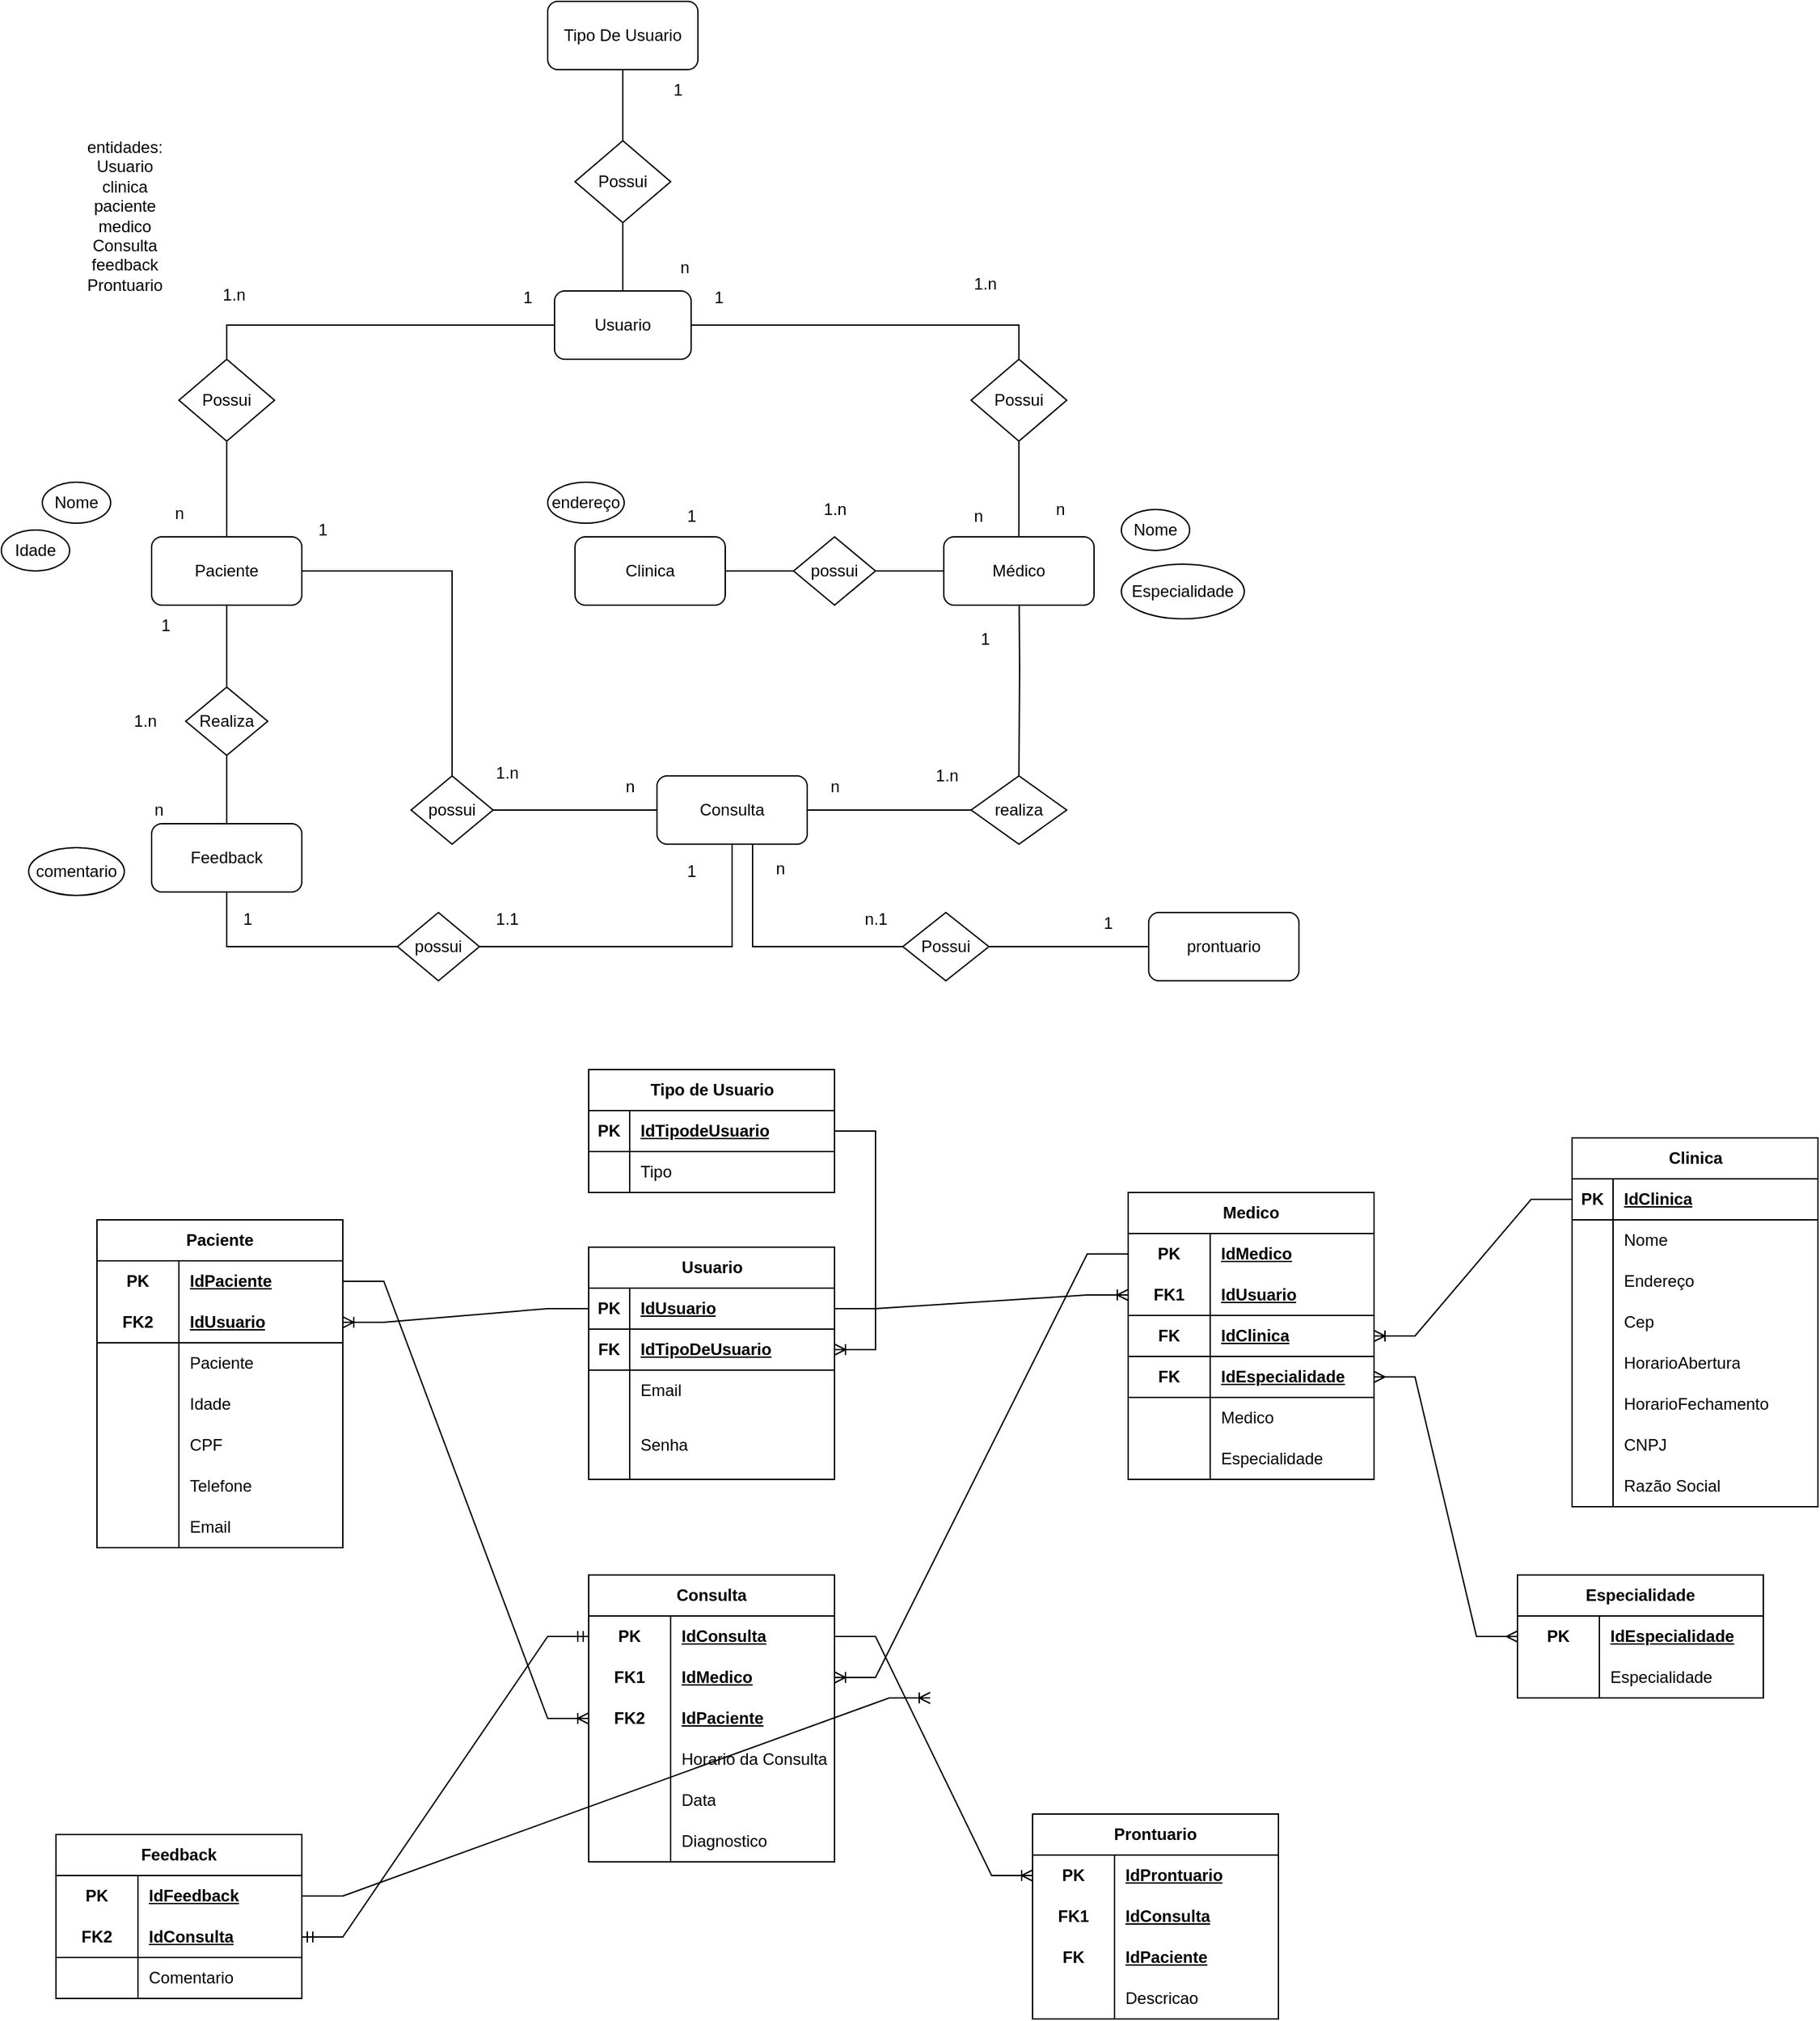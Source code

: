 <mxfile version="21.6.8" type="device">
  <diagram name="Página-1" id="t1euFT8w5WC-1Ju3Iv9p">
    <mxGraphModel dx="1418" dy="1834" grid="1" gridSize="10" guides="1" tooltips="1" connect="1" arrows="1" fold="1" page="1" pageScale="1" pageWidth="827" pageHeight="1169" math="0" shadow="0">
      <root>
        <mxCell id="0" />
        <mxCell id="1" parent="0" />
        <mxCell id="z1vdd2tGaupWYWKLR3hU-1" value="entidades:&lt;br&gt;Usuario&lt;br&gt;clinica&lt;br&gt;paciente&lt;br&gt;medico&lt;br&gt;Consulta&lt;br&gt;feedback&lt;br&gt;Prontuario" style="text;html=1;align=center;verticalAlign=middle;resizable=0;points=[];autosize=1;strokeColor=none;fillColor=none;" parent="1" vertex="1">
          <mxGeometry x="20" width="80" height="130" as="geometry" />
        </mxCell>
        <mxCell id="z1vdd2tGaupWYWKLR3hU-41" style="edgeStyle=orthogonalEdgeStyle;rounded=0;orthogonalLoop=1;jettySize=auto;html=1;entryX=0.5;entryY=0;entryDx=0;entryDy=0;endArrow=none;endFill=0;" parent="1" source="z1vdd2tGaupWYWKLR3hU-3" target="z1vdd2tGaupWYWKLR3hU-35" edge="1">
          <mxGeometry relative="1" as="geometry" />
        </mxCell>
        <mxCell id="z1vdd2tGaupWYWKLR3hU-42" style="edgeStyle=orthogonalEdgeStyle;rounded=0;orthogonalLoop=1;jettySize=auto;html=1;entryX=0.5;entryY=0;entryDx=0;entryDy=0;endArrow=none;endFill=0;" parent="1" source="z1vdd2tGaupWYWKLR3hU-3" target="z1vdd2tGaupWYWKLR3hU-36" edge="1">
          <mxGeometry relative="1" as="geometry" />
        </mxCell>
        <mxCell id="z1vdd2tGaupWYWKLR3hU-3" value="Usuario" style="rounded=1;whiteSpace=wrap;html=1;" parent="1" vertex="1">
          <mxGeometry x="375" y="120" width="100" height="50" as="geometry" />
        </mxCell>
        <mxCell id="z1vdd2tGaupWYWKLR3hU-97" style="edgeStyle=orthogonalEdgeStyle;rounded=0;orthogonalLoop=1;jettySize=auto;html=1;entryX=0.5;entryY=0;entryDx=0;entryDy=0;endArrow=none;endFill=0;" parent="1" source="z1vdd2tGaupWYWKLR3hU-4" target="z1vdd2tGaupWYWKLR3hU-96" edge="1">
          <mxGeometry relative="1" as="geometry" />
        </mxCell>
        <mxCell id="z1vdd2tGaupWYWKLR3hU-110" style="edgeStyle=orthogonalEdgeStyle;rounded=0;orthogonalLoop=1;jettySize=auto;html=1;entryX=0.5;entryY=0;entryDx=0;entryDy=0;endArrow=none;endFill=0;" parent="1" source="z1vdd2tGaupWYWKLR3hU-4" target="z1vdd2tGaupWYWKLR3hU-92" edge="1">
          <mxGeometry relative="1" as="geometry" />
        </mxCell>
        <mxCell id="z1vdd2tGaupWYWKLR3hU-4" value="Paciente" style="rounded=1;whiteSpace=wrap;html=1;" parent="1" vertex="1">
          <mxGeometry x="80" y="300" width="110" height="50" as="geometry" />
        </mxCell>
        <mxCell id="z1vdd2tGaupWYWKLR3hU-46" style="edgeStyle=orthogonalEdgeStyle;rounded=0;orthogonalLoop=1;jettySize=auto;html=1;entryX=0.5;entryY=0;entryDx=0;entryDy=0;endArrow=none;endFill=0;" parent="1" target="z1vdd2tGaupWYWKLR3hU-38" edge="1">
          <mxGeometry relative="1" as="geometry">
            <mxPoint x="715" y="320" as="sourcePoint" />
          </mxGeometry>
        </mxCell>
        <mxCell id="z1vdd2tGaupWYWKLR3hU-5" value="Médico" style="rounded=1;whiteSpace=wrap;html=1;" parent="1" vertex="1">
          <mxGeometry x="660" y="300" width="110" height="50" as="geometry" />
        </mxCell>
        <mxCell id="z1vdd2tGaupWYWKLR3hU-107" style="edgeStyle=orthogonalEdgeStyle;rounded=0;orthogonalLoop=1;jettySize=auto;html=1;endArrow=none;endFill=0;" parent="1" source="z1vdd2tGaupWYWKLR3hU-6" target="z1vdd2tGaupWYWKLR3hU-105" edge="1">
          <mxGeometry relative="1" as="geometry">
            <Array as="points">
              <mxPoint x="520" y="600" />
            </Array>
          </mxGeometry>
        </mxCell>
        <mxCell id="z1vdd2tGaupWYWKLR3hU-6" value="Consulta" style="rounded=1;whiteSpace=wrap;html=1;" parent="1" vertex="1">
          <mxGeometry x="450" y="475" width="110" height="50" as="geometry" />
        </mxCell>
        <mxCell id="z1vdd2tGaupWYWKLR3hU-39" style="edgeStyle=orthogonalEdgeStyle;rounded=0;orthogonalLoop=1;jettySize=auto;html=1;entryX=0.5;entryY=0;entryDx=0;entryDy=0;endArrow=none;endFill=0;" parent="1" source="z1vdd2tGaupWYWKLR3hU-12" target="z1vdd2tGaupWYWKLR3hU-34" edge="1">
          <mxGeometry relative="1" as="geometry" />
        </mxCell>
        <mxCell id="z1vdd2tGaupWYWKLR3hU-12" value="Tipo De Usuario" style="rounded=1;whiteSpace=wrap;html=1;" parent="1" vertex="1">
          <mxGeometry x="370" y="-92" width="110" height="50" as="geometry" />
        </mxCell>
        <mxCell id="z1vdd2tGaupWYWKLR3hU-40" style="edgeStyle=orthogonalEdgeStyle;rounded=0;orthogonalLoop=1;jettySize=auto;html=1;entryX=0.5;entryY=0;entryDx=0;entryDy=0;endArrow=none;endFill=0;" parent="1" source="z1vdd2tGaupWYWKLR3hU-34" target="z1vdd2tGaupWYWKLR3hU-3" edge="1">
          <mxGeometry relative="1" as="geometry" />
        </mxCell>
        <mxCell id="z1vdd2tGaupWYWKLR3hU-34" value="Possui" style="rhombus;whiteSpace=wrap;html=1;" parent="1" vertex="1">
          <mxGeometry x="390" y="10" width="70" height="60" as="geometry" />
        </mxCell>
        <mxCell id="z1vdd2tGaupWYWKLR3hU-78" style="edgeStyle=orthogonalEdgeStyle;rounded=0;orthogonalLoop=1;jettySize=auto;html=1;endArrow=none;endFill=0;" parent="1" source="z1vdd2tGaupWYWKLR3hU-35" target="z1vdd2tGaupWYWKLR3hU-5" edge="1">
          <mxGeometry relative="1" as="geometry" />
        </mxCell>
        <mxCell id="z1vdd2tGaupWYWKLR3hU-35" value="Possui" style="rhombus;whiteSpace=wrap;html=1;" parent="1" vertex="1">
          <mxGeometry x="680" y="170" width="70" height="60" as="geometry" />
        </mxCell>
        <mxCell id="z1vdd2tGaupWYWKLR3hU-88" style="edgeStyle=orthogonalEdgeStyle;rounded=0;orthogonalLoop=1;jettySize=auto;html=1;entryX=0.5;entryY=0;entryDx=0;entryDy=0;endArrow=none;endFill=0;" parent="1" source="z1vdd2tGaupWYWKLR3hU-36" target="z1vdd2tGaupWYWKLR3hU-4" edge="1">
          <mxGeometry relative="1" as="geometry" />
        </mxCell>
        <mxCell id="z1vdd2tGaupWYWKLR3hU-36" value="Possui" style="rhombus;whiteSpace=wrap;html=1;" parent="1" vertex="1">
          <mxGeometry x="100" y="170" width="70" height="60" as="geometry" />
        </mxCell>
        <mxCell id="z1vdd2tGaupWYWKLR3hU-47" style="edgeStyle=orthogonalEdgeStyle;rounded=0;orthogonalLoop=1;jettySize=auto;html=1;entryX=1;entryY=0.5;entryDx=0;entryDy=0;endArrow=none;endFill=0;" parent="1" source="z1vdd2tGaupWYWKLR3hU-38" target="z1vdd2tGaupWYWKLR3hU-6" edge="1">
          <mxGeometry relative="1" as="geometry" />
        </mxCell>
        <mxCell id="z1vdd2tGaupWYWKLR3hU-38" value="realiza" style="rhombus;whiteSpace=wrap;html=1;" parent="1" vertex="1">
          <mxGeometry x="680" y="475" width="70" height="50" as="geometry" />
        </mxCell>
        <mxCell id="z1vdd2tGaupWYWKLR3hU-76" style="edgeStyle=orthogonalEdgeStyle;rounded=0;orthogonalLoop=1;jettySize=auto;html=1;entryX=0;entryY=0.5;entryDx=0;entryDy=0;endArrow=none;endFill=0;" parent="1" source="z1vdd2tGaupWYWKLR3hU-72" target="z1vdd2tGaupWYWKLR3hU-74" edge="1">
          <mxGeometry relative="1" as="geometry" />
        </mxCell>
        <mxCell id="z1vdd2tGaupWYWKLR3hU-72" value="Clinica" style="rounded=1;whiteSpace=wrap;html=1;" parent="1" vertex="1">
          <mxGeometry x="390" y="300" width="110" height="50" as="geometry" />
        </mxCell>
        <mxCell id="z1vdd2tGaupWYWKLR3hU-77" style="edgeStyle=orthogonalEdgeStyle;rounded=0;orthogonalLoop=1;jettySize=auto;html=1;endArrow=none;endFill=0;" parent="1" source="z1vdd2tGaupWYWKLR3hU-74" target="z1vdd2tGaupWYWKLR3hU-5" edge="1">
          <mxGeometry relative="1" as="geometry" />
        </mxCell>
        <mxCell id="z1vdd2tGaupWYWKLR3hU-74" value="possui" style="rhombus;whiteSpace=wrap;html=1;" parent="1" vertex="1">
          <mxGeometry x="550" y="300" width="60" height="50" as="geometry" />
        </mxCell>
        <mxCell id="z1vdd2tGaupWYWKLR3hU-94" style="edgeStyle=orthogonalEdgeStyle;rounded=0;orthogonalLoop=1;jettySize=auto;html=1;entryX=0;entryY=0.5;entryDx=0;entryDy=0;endArrow=none;endFill=0;" parent="1" source="z1vdd2tGaupWYWKLR3hU-85" target="z1vdd2tGaupWYWKLR3hU-93" edge="1">
          <mxGeometry relative="1" as="geometry">
            <Array as="points">
              <mxPoint x="135" y="600" />
            </Array>
          </mxGeometry>
        </mxCell>
        <mxCell id="z1vdd2tGaupWYWKLR3hU-102" value="" style="edgeStyle=orthogonalEdgeStyle;rounded=0;orthogonalLoop=1;jettySize=auto;html=1;" parent="1" source="z1vdd2tGaupWYWKLR3hU-96" edge="1">
          <mxGeometry relative="1" as="geometry">
            <mxPoint x="135" y="430" as="targetPoint" />
          </mxGeometry>
        </mxCell>
        <mxCell id="z1vdd2tGaupWYWKLR3hU-85" value="Feedback" style="rounded=1;whiteSpace=wrap;html=1;" parent="1" vertex="1">
          <mxGeometry x="80" y="510" width="110" height="50" as="geometry" />
        </mxCell>
        <mxCell id="z1vdd2tGaupWYWKLR3hU-131" style="edgeStyle=orthogonalEdgeStyle;rounded=0;orthogonalLoop=1;jettySize=auto;html=1;entryX=0;entryY=0.5;entryDx=0;entryDy=0;endArrow=none;endFill=0;" parent="1" source="z1vdd2tGaupWYWKLR3hU-92" target="z1vdd2tGaupWYWKLR3hU-6" edge="1">
          <mxGeometry relative="1" as="geometry" />
        </mxCell>
        <mxCell id="z1vdd2tGaupWYWKLR3hU-92" value="possui" style="rhombus;whiteSpace=wrap;html=1;" parent="1" vertex="1">
          <mxGeometry x="270" y="475" width="60" height="50" as="geometry" />
        </mxCell>
        <mxCell id="z1vdd2tGaupWYWKLR3hU-95" style="edgeStyle=orthogonalEdgeStyle;rounded=0;orthogonalLoop=1;jettySize=auto;html=1;entryX=0.5;entryY=1;entryDx=0;entryDy=0;endArrow=none;endFill=0;" parent="1" source="z1vdd2tGaupWYWKLR3hU-93" target="z1vdd2tGaupWYWKLR3hU-6" edge="1">
          <mxGeometry relative="1" as="geometry" />
        </mxCell>
        <mxCell id="z1vdd2tGaupWYWKLR3hU-93" value="possui" style="rhombus;whiteSpace=wrap;html=1;" parent="1" vertex="1">
          <mxGeometry x="260" y="575" width="60" height="50" as="geometry" />
        </mxCell>
        <mxCell id="z1vdd2tGaupWYWKLR3hU-98" style="edgeStyle=orthogonalEdgeStyle;rounded=0;orthogonalLoop=1;jettySize=auto;html=1;entryX=0.5;entryY=0;entryDx=0;entryDy=0;endArrow=none;endFill=0;" parent="1" source="z1vdd2tGaupWYWKLR3hU-96" target="z1vdd2tGaupWYWKLR3hU-85" edge="1">
          <mxGeometry relative="1" as="geometry" />
        </mxCell>
        <mxCell id="z1vdd2tGaupWYWKLR3hU-103" value="prontuario" style="rounded=1;whiteSpace=wrap;html=1;" parent="1" vertex="1">
          <mxGeometry x="810" y="575" width="110" height="50" as="geometry" />
        </mxCell>
        <mxCell id="z1vdd2tGaupWYWKLR3hU-109" style="edgeStyle=orthogonalEdgeStyle;rounded=0;orthogonalLoop=1;jettySize=auto;html=1;endArrow=none;endFill=0;" parent="1" source="z1vdd2tGaupWYWKLR3hU-105" target="z1vdd2tGaupWYWKLR3hU-103" edge="1">
          <mxGeometry relative="1" as="geometry" />
        </mxCell>
        <mxCell id="z1vdd2tGaupWYWKLR3hU-105" value="Possui" style="rhombus;whiteSpace=wrap;html=1;" parent="1" vertex="1">
          <mxGeometry x="630" y="575" width="63" height="50" as="geometry" />
        </mxCell>
        <mxCell id="z1vdd2tGaupWYWKLR3hU-111" value="Nome" style="ellipse;whiteSpace=wrap;html=1;" parent="1" vertex="1">
          <mxGeometry x="790" y="280" width="50" height="30" as="geometry" />
        </mxCell>
        <mxCell id="z1vdd2tGaupWYWKLR3hU-112" value="Especialidade" style="ellipse;whiteSpace=wrap;html=1;" parent="1" vertex="1">
          <mxGeometry x="790" y="320" width="90" height="40" as="geometry" />
        </mxCell>
        <mxCell id="z1vdd2tGaupWYWKLR3hU-114" value="Nome" style="ellipse;whiteSpace=wrap;html=1;" parent="1" vertex="1">
          <mxGeometry y="260" width="50" height="30" as="geometry" />
        </mxCell>
        <mxCell id="z1vdd2tGaupWYWKLR3hU-116" value="Idade" style="ellipse;whiteSpace=wrap;html=1;" parent="1" vertex="1">
          <mxGeometry x="-30" y="295" width="50" height="30" as="geometry" />
        </mxCell>
        <mxCell id="z1vdd2tGaupWYWKLR3hU-119" value="1" style="text;html=1;align=center;verticalAlign=middle;resizable=0;points=[];autosize=1;strokeColor=none;fillColor=none;" parent="1" vertex="1">
          <mxGeometry x="480" y="110" width="30" height="30" as="geometry" />
        </mxCell>
        <mxCell id="z1vdd2tGaupWYWKLR3hU-120" value="n" style="text;html=1;align=center;verticalAlign=middle;resizable=0;points=[];autosize=1;strokeColor=none;fillColor=none;" parent="1" vertex="1">
          <mxGeometry x="730" y="265" width="30" height="30" as="geometry" />
        </mxCell>
        <mxCell id="z1vdd2tGaupWYWKLR3hU-121" value="1" style="text;html=1;align=center;verticalAlign=middle;resizable=0;points=[];autosize=1;strokeColor=none;fillColor=none;" parent="1" vertex="1">
          <mxGeometry x="675" y="360" width="30" height="30" as="geometry" />
        </mxCell>
        <mxCell id="z1vdd2tGaupWYWKLR3hU-122" value="n" style="text;html=1;align=center;verticalAlign=middle;resizable=0;points=[];autosize=1;strokeColor=none;fillColor=none;" parent="1" vertex="1">
          <mxGeometry x="565" y="468" width="30" height="30" as="geometry" />
        </mxCell>
        <mxCell id="z1vdd2tGaupWYWKLR3hU-123" value="1" style="text;html=1;align=center;verticalAlign=middle;resizable=0;points=[];autosize=1;strokeColor=none;fillColor=none;" parent="1" vertex="1">
          <mxGeometry x="460" y="270" width="30" height="30" as="geometry" />
        </mxCell>
        <mxCell id="z1vdd2tGaupWYWKLR3hU-124" value="1.n" style="text;html=1;align=center;verticalAlign=middle;resizable=0;points=[];autosize=1;strokeColor=none;fillColor=none;" parent="1" vertex="1">
          <mxGeometry x="670" y="100" width="40" height="30" as="geometry" />
        </mxCell>
        <mxCell id="z1vdd2tGaupWYWKLR3hU-125" value="1.n" style="text;html=1;align=center;verticalAlign=middle;resizable=0;points=[];autosize=1;strokeColor=none;fillColor=none;" parent="1" vertex="1">
          <mxGeometry x="641.5" y="460" width="40" height="30" as="geometry" />
        </mxCell>
        <mxCell id="z1vdd2tGaupWYWKLR3hU-126" value="n" style="text;html=1;align=center;verticalAlign=middle;resizable=0;points=[];autosize=1;strokeColor=none;fillColor=none;" parent="1" vertex="1">
          <mxGeometry x="670" y="270" width="30" height="30" as="geometry" />
        </mxCell>
        <mxCell id="z1vdd2tGaupWYWKLR3hU-127" value="1.n" style="text;html=1;align=center;verticalAlign=middle;resizable=0;points=[];autosize=1;strokeColor=none;fillColor=none;" parent="1" vertex="1">
          <mxGeometry x="560" y="265" width="40" height="30" as="geometry" />
        </mxCell>
        <mxCell id="z1vdd2tGaupWYWKLR3hU-128" value="1" style="text;html=1;align=center;verticalAlign=middle;resizable=0;points=[];autosize=1;strokeColor=none;fillColor=none;" parent="1" vertex="1">
          <mxGeometry x="340" y="110" width="30" height="30" as="geometry" />
        </mxCell>
        <mxCell id="z1vdd2tGaupWYWKLR3hU-129" value="n" style="text;html=1;align=center;verticalAlign=middle;resizable=0;points=[];autosize=1;strokeColor=none;fillColor=none;" parent="1" vertex="1">
          <mxGeometry x="85" y="268" width="30" height="30" as="geometry" />
        </mxCell>
        <mxCell id="z1vdd2tGaupWYWKLR3hU-130" value="1.n" style="text;html=1;align=center;verticalAlign=middle;resizable=0;points=[];autosize=1;strokeColor=none;fillColor=none;" parent="1" vertex="1">
          <mxGeometry x="120" y="108" width="40" height="30" as="geometry" />
        </mxCell>
        <mxCell id="z1vdd2tGaupWYWKLR3hU-132" value="1" style="text;html=1;align=center;verticalAlign=middle;resizable=0;points=[];autosize=1;strokeColor=none;fillColor=none;" parent="1" vertex="1">
          <mxGeometry x="190" y="280" width="30" height="30" as="geometry" />
        </mxCell>
        <mxCell id="z1vdd2tGaupWYWKLR3hU-133" value="n" style="text;html=1;align=center;verticalAlign=middle;resizable=0;points=[];autosize=1;strokeColor=none;fillColor=none;" parent="1" vertex="1">
          <mxGeometry x="415" y="468" width="30" height="30" as="geometry" />
        </mxCell>
        <mxCell id="z1vdd2tGaupWYWKLR3hU-134" value="1.n" style="text;html=1;align=center;verticalAlign=middle;resizable=0;points=[];autosize=1;strokeColor=none;fillColor=none;" parent="1" vertex="1">
          <mxGeometry x="320" y="458" width="40" height="30" as="geometry" />
        </mxCell>
        <mxCell id="z1vdd2tGaupWYWKLR3hU-135" value="1" style="text;html=1;align=center;verticalAlign=middle;resizable=0;points=[];autosize=1;strokeColor=none;fillColor=none;" parent="1" vertex="1">
          <mxGeometry x="75" y="350" width="30" height="30" as="geometry" />
        </mxCell>
        <mxCell id="z1vdd2tGaupWYWKLR3hU-136" value="n" style="text;html=1;align=center;verticalAlign=middle;resizable=0;points=[];autosize=1;strokeColor=none;fillColor=none;" parent="1" vertex="1">
          <mxGeometry x="70" y="485" width="30" height="30" as="geometry" />
        </mxCell>
        <mxCell id="z1vdd2tGaupWYWKLR3hU-137" value="1.n" style="text;html=1;align=center;verticalAlign=middle;resizable=0;points=[];autosize=1;strokeColor=none;fillColor=none;" parent="1" vertex="1">
          <mxGeometry x="55" y="420" width="40" height="30" as="geometry" />
        </mxCell>
        <mxCell id="z1vdd2tGaupWYWKLR3hU-139" value="1" style="text;html=1;align=center;verticalAlign=middle;resizable=0;points=[];autosize=1;strokeColor=none;fillColor=none;" parent="1" vertex="1">
          <mxGeometry x="135" y="565" width="30" height="30" as="geometry" />
        </mxCell>
        <mxCell id="z1vdd2tGaupWYWKLR3hU-140" value="1" style="text;html=1;align=center;verticalAlign=middle;resizable=0;points=[];autosize=1;strokeColor=none;fillColor=none;" parent="1" vertex="1">
          <mxGeometry x="460" y="530" width="30" height="30" as="geometry" />
        </mxCell>
        <mxCell id="z1vdd2tGaupWYWKLR3hU-141" value="1.1" style="text;html=1;align=center;verticalAlign=middle;resizable=0;points=[];autosize=1;strokeColor=none;fillColor=none;" parent="1" vertex="1">
          <mxGeometry x="320" y="565" width="40" height="30" as="geometry" />
        </mxCell>
        <mxCell id="z1vdd2tGaupWYWKLR3hU-142" value="n" style="text;html=1;align=center;verticalAlign=middle;resizable=0;points=[];autosize=1;strokeColor=none;fillColor=none;" parent="1" vertex="1">
          <mxGeometry x="525" y="528" width="30" height="30" as="geometry" />
        </mxCell>
        <mxCell id="z1vdd2tGaupWYWKLR3hU-143" value="1" style="text;html=1;align=center;verticalAlign=middle;resizable=0;points=[];autosize=1;strokeColor=none;fillColor=none;" parent="1" vertex="1">
          <mxGeometry x="765" y="568" width="30" height="30" as="geometry" />
        </mxCell>
        <mxCell id="z1vdd2tGaupWYWKLR3hU-144" value="n.1" style="text;html=1;align=center;verticalAlign=middle;resizable=0;points=[];autosize=1;strokeColor=none;fillColor=none;" parent="1" vertex="1">
          <mxGeometry x="590" y="565" width="40" height="30" as="geometry" />
        </mxCell>
        <mxCell id="z1vdd2tGaupWYWKLR3hU-145" value="endereço" style="ellipse;whiteSpace=wrap;html=1;" parent="1" vertex="1">
          <mxGeometry x="370" y="260" width="56" height="30" as="geometry" />
        </mxCell>
        <mxCell id="z1vdd2tGaupWYWKLR3hU-147" value="comentario" style="ellipse;whiteSpace=wrap;html=1;" parent="1" vertex="1">
          <mxGeometry x="-10" y="527.5" width="70" height="35" as="geometry" />
        </mxCell>
        <mxCell id="z1vdd2tGaupWYWKLR3hU-149" value="Clinica" style="shape=table;startSize=30;container=1;collapsible=1;childLayout=tableLayout;fixedRows=1;rowLines=0;fontStyle=1;align=center;resizeLast=1;html=1;" parent="1" vertex="1">
          <mxGeometry x="1120" y="740" width="180" height="270" as="geometry" />
        </mxCell>
        <mxCell id="z1vdd2tGaupWYWKLR3hU-150" value="" style="shape=tableRow;horizontal=0;startSize=0;swimlaneHead=0;swimlaneBody=0;fillColor=none;collapsible=0;dropTarget=0;points=[[0,0.5],[1,0.5]];portConstraint=eastwest;top=0;left=0;right=0;bottom=1;" parent="z1vdd2tGaupWYWKLR3hU-149" vertex="1">
          <mxGeometry y="30" width="180" height="30" as="geometry" />
        </mxCell>
        <mxCell id="z1vdd2tGaupWYWKLR3hU-151" value="PK" style="shape=partialRectangle;connectable=0;fillColor=none;top=0;left=0;bottom=0;right=0;fontStyle=1;overflow=hidden;whiteSpace=wrap;html=1;" parent="z1vdd2tGaupWYWKLR3hU-150" vertex="1">
          <mxGeometry width="30" height="30" as="geometry">
            <mxRectangle width="30" height="30" as="alternateBounds" />
          </mxGeometry>
        </mxCell>
        <mxCell id="z1vdd2tGaupWYWKLR3hU-152" value="IdClinica" style="shape=partialRectangle;connectable=0;fillColor=none;top=0;left=0;bottom=0;right=0;align=left;spacingLeft=6;fontStyle=5;overflow=hidden;whiteSpace=wrap;html=1;" parent="z1vdd2tGaupWYWKLR3hU-150" vertex="1">
          <mxGeometry x="30" width="150" height="30" as="geometry">
            <mxRectangle width="150" height="30" as="alternateBounds" />
          </mxGeometry>
        </mxCell>
        <mxCell id="z1vdd2tGaupWYWKLR3hU-153" value="" style="shape=tableRow;horizontal=0;startSize=0;swimlaneHead=0;swimlaneBody=0;fillColor=none;collapsible=0;dropTarget=0;points=[[0,0.5],[1,0.5]];portConstraint=eastwest;top=0;left=0;right=0;bottom=0;" parent="z1vdd2tGaupWYWKLR3hU-149" vertex="1">
          <mxGeometry y="60" width="180" height="30" as="geometry" />
        </mxCell>
        <mxCell id="z1vdd2tGaupWYWKLR3hU-154" value="" style="shape=partialRectangle;connectable=0;fillColor=none;top=0;left=0;bottom=0;right=0;editable=1;overflow=hidden;whiteSpace=wrap;html=1;" parent="z1vdd2tGaupWYWKLR3hU-153" vertex="1">
          <mxGeometry width="30" height="30" as="geometry">
            <mxRectangle width="30" height="30" as="alternateBounds" />
          </mxGeometry>
        </mxCell>
        <mxCell id="z1vdd2tGaupWYWKLR3hU-155" value="Nome" style="shape=partialRectangle;connectable=0;fillColor=none;top=0;left=0;bottom=0;right=0;align=left;spacingLeft=6;overflow=hidden;whiteSpace=wrap;html=1;" parent="z1vdd2tGaupWYWKLR3hU-153" vertex="1">
          <mxGeometry x="30" width="150" height="30" as="geometry">
            <mxRectangle width="150" height="30" as="alternateBounds" />
          </mxGeometry>
        </mxCell>
        <mxCell id="z1vdd2tGaupWYWKLR3hU-156" value="" style="shape=tableRow;horizontal=0;startSize=0;swimlaneHead=0;swimlaneBody=0;fillColor=none;collapsible=0;dropTarget=0;points=[[0,0.5],[1,0.5]];portConstraint=eastwest;top=0;left=0;right=0;bottom=0;" parent="z1vdd2tGaupWYWKLR3hU-149" vertex="1">
          <mxGeometry y="90" width="180" height="30" as="geometry" />
        </mxCell>
        <mxCell id="z1vdd2tGaupWYWKLR3hU-157" value="" style="shape=partialRectangle;connectable=0;fillColor=none;top=0;left=0;bottom=0;right=0;editable=1;overflow=hidden;whiteSpace=wrap;html=1;" parent="z1vdd2tGaupWYWKLR3hU-156" vertex="1">
          <mxGeometry width="30" height="30" as="geometry">
            <mxRectangle width="30" height="30" as="alternateBounds" />
          </mxGeometry>
        </mxCell>
        <mxCell id="z1vdd2tGaupWYWKLR3hU-158" value="Endereço" style="shape=partialRectangle;connectable=0;fillColor=none;top=0;left=0;bottom=0;right=0;align=left;spacingLeft=6;overflow=hidden;whiteSpace=wrap;html=1;" parent="z1vdd2tGaupWYWKLR3hU-156" vertex="1">
          <mxGeometry x="30" width="150" height="30" as="geometry">
            <mxRectangle width="150" height="30" as="alternateBounds" />
          </mxGeometry>
        </mxCell>
        <mxCell id="z1vdd2tGaupWYWKLR3hU-159" value="" style="shape=tableRow;horizontal=0;startSize=0;swimlaneHead=0;swimlaneBody=0;fillColor=none;collapsible=0;dropTarget=0;points=[[0,0.5],[1,0.5]];portConstraint=eastwest;top=0;left=0;right=0;bottom=0;" parent="z1vdd2tGaupWYWKLR3hU-149" vertex="1">
          <mxGeometry y="120" width="180" height="30" as="geometry" />
        </mxCell>
        <mxCell id="z1vdd2tGaupWYWKLR3hU-160" value="" style="shape=partialRectangle;connectable=0;fillColor=none;top=0;left=0;bottom=0;right=0;editable=1;overflow=hidden;whiteSpace=wrap;html=1;" parent="z1vdd2tGaupWYWKLR3hU-159" vertex="1">
          <mxGeometry width="30" height="30" as="geometry">
            <mxRectangle width="30" height="30" as="alternateBounds" />
          </mxGeometry>
        </mxCell>
        <mxCell id="z1vdd2tGaupWYWKLR3hU-161" value="Cep" style="shape=partialRectangle;connectable=0;fillColor=none;top=0;left=0;bottom=0;right=0;align=left;spacingLeft=6;overflow=hidden;whiteSpace=wrap;html=1;" parent="z1vdd2tGaupWYWKLR3hU-159" vertex="1">
          <mxGeometry x="30" width="150" height="30" as="geometry">
            <mxRectangle width="150" height="30" as="alternateBounds" />
          </mxGeometry>
        </mxCell>
        <mxCell id="z1vdd2tGaupWYWKLR3hU-162" style="shape=tableRow;horizontal=0;startSize=0;swimlaneHead=0;swimlaneBody=0;fillColor=none;collapsible=0;dropTarget=0;points=[[0,0.5],[1,0.5]];portConstraint=eastwest;top=0;left=0;right=0;bottom=0;" parent="z1vdd2tGaupWYWKLR3hU-149" vertex="1">
          <mxGeometry y="150" width="180" height="30" as="geometry" />
        </mxCell>
        <mxCell id="z1vdd2tGaupWYWKLR3hU-163" style="shape=partialRectangle;connectable=0;fillColor=none;top=0;left=0;bottom=0;right=0;editable=1;overflow=hidden;whiteSpace=wrap;html=1;" parent="z1vdd2tGaupWYWKLR3hU-162" vertex="1">
          <mxGeometry width="30" height="30" as="geometry">
            <mxRectangle width="30" height="30" as="alternateBounds" />
          </mxGeometry>
        </mxCell>
        <mxCell id="z1vdd2tGaupWYWKLR3hU-164" value="HorarioAbertura" style="shape=partialRectangle;connectable=0;fillColor=none;top=0;left=0;bottom=0;right=0;align=left;spacingLeft=6;overflow=hidden;whiteSpace=wrap;html=1;" parent="z1vdd2tGaupWYWKLR3hU-162" vertex="1">
          <mxGeometry x="30" width="150" height="30" as="geometry">
            <mxRectangle width="150" height="30" as="alternateBounds" />
          </mxGeometry>
        </mxCell>
        <mxCell id="YnuipFCf-1e8myw6CuKZ-104" style="shape=tableRow;horizontal=0;startSize=0;swimlaneHead=0;swimlaneBody=0;fillColor=none;collapsible=0;dropTarget=0;points=[[0,0.5],[1,0.5]];portConstraint=eastwest;top=0;left=0;right=0;bottom=0;" vertex="1" parent="z1vdd2tGaupWYWKLR3hU-149">
          <mxGeometry y="180" width="180" height="30" as="geometry" />
        </mxCell>
        <mxCell id="YnuipFCf-1e8myw6CuKZ-105" style="shape=partialRectangle;connectable=0;fillColor=none;top=0;left=0;bottom=0;right=0;editable=1;overflow=hidden;whiteSpace=wrap;html=1;" vertex="1" parent="YnuipFCf-1e8myw6CuKZ-104">
          <mxGeometry width="30" height="30" as="geometry">
            <mxRectangle width="30" height="30" as="alternateBounds" />
          </mxGeometry>
        </mxCell>
        <mxCell id="YnuipFCf-1e8myw6CuKZ-106" value="HorarioFechamento" style="shape=partialRectangle;connectable=0;fillColor=none;top=0;left=0;bottom=0;right=0;align=left;spacingLeft=6;overflow=hidden;whiteSpace=wrap;html=1;" vertex="1" parent="YnuipFCf-1e8myw6CuKZ-104">
          <mxGeometry x="30" width="150" height="30" as="geometry">
            <mxRectangle width="150" height="30" as="alternateBounds" />
          </mxGeometry>
        </mxCell>
        <mxCell id="z1vdd2tGaupWYWKLR3hU-232" style="shape=tableRow;horizontal=0;startSize=0;swimlaneHead=0;swimlaneBody=0;fillColor=none;collapsible=0;dropTarget=0;points=[[0,0.5],[1,0.5]];portConstraint=eastwest;top=0;left=0;right=0;bottom=0;" parent="z1vdd2tGaupWYWKLR3hU-149" vertex="1">
          <mxGeometry y="210" width="180" height="30" as="geometry" />
        </mxCell>
        <mxCell id="z1vdd2tGaupWYWKLR3hU-233" style="shape=partialRectangle;connectable=0;fillColor=none;top=0;left=0;bottom=0;right=0;editable=1;overflow=hidden;whiteSpace=wrap;html=1;" parent="z1vdd2tGaupWYWKLR3hU-232" vertex="1">
          <mxGeometry width="30" height="30" as="geometry">
            <mxRectangle width="30" height="30" as="alternateBounds" />
          </mxGeometry>
        </mxCell>
        <mxCell id="z1vdd2tGaupWYWKLR3hU-234" value="CNPJ" style="shape=partialRectangle;connectable=0;fillColor=none;top=0;left=0;bottom=0;right=0;align=left;spacingLeft=6;overflow=hidden;whiteSpace=wrap;html=1;" parent="z1vdd2tGaupWYWKLR3hU-232" vertex="1">
          <mxGeometry x="30" width="150" height="30" as="geometry">
            <mxRectangle width="150" height="30" as="alternateBounds" />
          </mxGeometry>
        </mxCell>
        <mxCell id="z1vdd2tGaupWYWKLR3hU-241" style="shape=tableRow;horizontal=0;startSize=0;swimlaneHead=0;swimlaneBody=0;fillColor=none;collapsible=0;dropTarget=0;points=[[0,0.5],[1,0.5]];portConstraint=eastwest;top=0;left=0;right=0;bottom=0;" parent="z1vdd2tGaupWYWKLR3hU-149" vertex="1">
          <mxGeometry y="240" width="180" height="30" as="geometry" />
        </mxCell>
        <mxCell id="z1vdd2tGaupWYWKLR3hU-242" style="shape=partialRectangle;connectable=0;fillColor=none;top=0;left=0;bottom=0;right=0;editable=1;overflow=hidden;whiteSpace=wrap;html=1;" parent="z1vdd2tGaupWYWKLR3hU-241" vertex="1">
          <mxGeometry width="30" height="30" as="geometry">
            <mxRectangle width="30" height="30" as="alternateBounds" />
          </mxGeometry>
        </mxCell>
        <mxCell id="z1vdd2tGaupWYWKLR3hU-243" value="Razão Social" style="shape=partialRectangle;connectable=0;fillColor=none;top=0;left=0;bottom=0;right=0;align=left;spacingLeft=6;overflow=hidden;whiteSpace=wrap;html=1;" parent="z1vdd2tGaupWYWKLR3hU-241" vertex="1">
          <mxGeometry x="30" width="150" height="30" as="geometry">
            <mxRectangle width="150" height="30" as="alternateBounds" />
          </mxGeometry>
        </mxCell>
        <mxCell id="z1vdd2tGaupWYWKLR3hU-165" value="Tipo de Usuario" style="shape=table;startSize=30;container=1;collapsible=1;childLayout=tableLayout;fixedRows=1;rowLines=0;fontStyle=1;align=center;resizeLast=1;html=1;" parent="1" vertex="1">
          <mxGeometry x="400" y="690" width="180" height="90" as="geometry" />
        </mxCell>
        <mxCell id="z1vdd2tGaupWYWKLR3hU-166" value="" style="shape=tableRow;horizontal=0;startSize=0;swimlaneHead=0;swimlaneBody=0;fillColor=none;collapsible=0;dropTarget=0;points=[[0,0.5],[1,0.5]];portConstraint=eastwest;top=0;left=0;right=0;bottom=1;" parent="z1vdd2tGaupWYWKLR3hU-165" vertex="1">
          <mxGeometry y="30" width="180" height="30" as="geometry" />
        </mxCell>
        <mxCell id="z1vdd2tGaupWYWKLR3hU-167" value="PK" style="shape=partialRectangle;connectable=0;fillColor=none;top=0;left=0;bottom=0;right=0;fontStyle=1;overflow=hidden;whiteSpace=wrap;html=1;" parent="z1vdd2tGaupWYWKLR3hU-166" vertex="1">
          <mxGeometry width="30" height="30" as="geometry">
            <mxRectangle width="30" height="30" as="alternateBounds" />
          </mxGeometry>
        </mxCell>
        <mxCell id="z1vdd2tGaupWYWKLR3hU-168" value="IdTipodeUsuario" style="shape=partialRectangle;connectable=0;fillColor=none;top=0;left=0;bottom=0;right=0;align=left;spacingLeft=6;fontStyle=5;overflow=hidden;whiteSpace=wrap;html=1;" parent="z1vdd2tGaupWYWKLR3hU-166" vertex="1">
          <mxGeometry x="30" width="150" height="30" as="geometry">
            <mxRectangle width="150" height="30" as="alternateBounds" />
          </mxGeometry>
        </mxCell>
        <mxCell id="z1vdd2tGaupWYWKLR3hU-169" value="" style="shape=tableRow;horizontal=0;startSize=0;swimlaneHead=0;swimlaneBody=0;fillColor=none;collapsible=0;dropTarget=0;points=[[0,0.5],[1,0.5]];portConstraint=eastwest;top=0;left=0;right=0;bottom=0;" parent="z1vdd2tGaupWYWKLR3hU-165" vertex="1">
          <mxGeometry y="60" width="180" height="30" as="geometry" />
        </mxCell>
        <mxCell id="z1vdd2tGaupWYWKLR3hU-170" value="" style="shape=partialRectangle;connectable=0;fillColor=none;top=0;left=0;bottom=0;right=0;editable=1;overflow=hidden;whiteSpace=wrap;html=1;" parent="z1vdd2tGaupWYWKLR3hU-169" vertex="1">
          <mxGeometry width="30" height="30" as="geometry">
            <mxRectangle width="30" height="30" as="alternateBounds" />
          </mxGeometry>
        </mxCell>
        <mxCell id="z1vdd2tGaupWYWKLR3hU-171" value="Tipo" style="shape=partialRectangle;connectable=0;fillColor=none;top=0;left=0;bottom=0;right=0;align=left;spacingLeft=6;overflow=hidden;whiteSpace=wrap;html=1;" parent="z1vdd2tGaupWYWKLR3hU-169" vertex="1">
          <mxGeometry x="30" width="150" height="30" as="geometry">
            <mxRectangle width="150" height="30" as="alternateBounds" />
          </mxGeometry>
        </mxCell>
        <mxCell id="z1vdd2tGaupWYWKLR3hU-178" value="Usuario" style="shape=table;startSize=30;container=1;collapsible=1;childLayout=tableLayout;fixedRows=1;rowLines=0;fontStyle=1;align=center;resizeLast=1;html=1;" parent="1" vertex="1">
          <mxGeometry x="400" y="820" width="180" height="170" as="geometry" />
        </mxCell>
        <mxCell id="YnuipFCf-1e8myw6CuKZ-49" style="shape=tableRow;horizontal=0;startSize=0;swimlaneHead=0;swimlaneBody=0;fillColor=none;collapsible=0;dropTarget=0;points=[[0,0.5],[1,0.5]];portConstraint=eastwest;top=0;left=0;right=0;bottom=1;" vertex="1" parent="z1vdd2tGaupWYWKLR3hU-178">
          <mxGeometry y="30" width="180" height="30" as="geometry" />
        </mxCell>
        <mxCell id="YnuipFCf-1e8myw6CuKZ-50" value="PK" style="shape=partialRectangle;connectable=0;fillColor=none;top=0;left=0;bottom=0;right=0;fontStyle=1;overflow=hidden;whiteSpace=wrap;html=1;" vertex="1" parent="YnuipFCf-1e8myw6CuKZ-49">
          <mxGeometry width="30" height="30" as="geometry">
            <mxRectangle width="30" height="30" as="alternateBounds" />
          </mxGeometry>
        </mxCell>
        <mxCell id="YnuipFCf-1e8myw6CuKZ-51" value="IdUsuario" style="shape=partialRectangle;connectable=0;fillColor=none;top=0;left=0;bottom=0;right=0;align=left;spacingLeft=6;fontStyle=5;overflow=hidden;whiteSpace=wrap;html=1;" vertex="1" parent="YnuipFCf-1e8myw6CuKZ-49">
          <mxGeometry x="30" width="150" height="30" as="geometry">
            <mxRectangle width="150" height="30" as="alternateBounds" />
          </mxGeometry>
        </mxCell>
        <mxCell id="z1vdd2tGaupWYWKLR3hU-179" value="" style="shape=tableRow;horizontal=0;startSize=0;swimlaneHead=0;swimlaneBody=0;fillColor=none;collapsible=0;dropTarget=0;points=[[0,0.5],[1,0.5]];portConstraint=eastwest;top=0;left=0;right=0;bottom=1;" parent="z1vdd2tGaupWYWKLR3hU-178" vertex="1">
          <mxGeometry y="60" width="180" height="30" as="geometry" />
        </mxCell>
        <mxCell id="z1vdd2tGaupWYWKLR3hU-180" value="FK" style="shape=partialRectangle;connectable=0;fillColor=none;top=0;left=0;bottom=0;right=0;fontStyle=1;overflow=hidden;whiteSpace=wrap;html=1;" parent="z1vdd2tGaupWYWKLR3hU-179" vertex="1">
          <mxGeometry width="30" height="30" as="geometry">
            <mxRectangle width="30" height="30" as="alternateBounds" />
          </mxGeometry>
        </mxCell>
        <mxCell id="z1vdd2tGaupWYWKLR3hU-181" value="IdTipoDeUsuario" style="shape=partialRectangle;connectable=0;fillColor=none;top=0;left=0;bottom=0;right=0;align=left;spacingLeft=6;fontStyle=5;overflow=hidden;whiteSpace=wrap;html=1;" parent="z1vdd2tGaupWYWKLR3hU-179" vertex="1">
          <mxGeometry x="30" width="150" height="30" as="geometry">
            <mxRectangle width="150" height="30" as="alternateBounds" />
          </mxGeometry>
        </mxCell>
        <mxCell id="z1vdd2tGaupWYWKLR3hU-182" value="" style="shape=tableRow;horizontal=0;startSize=0;swimlaneHead=0;swimlaneBody=0;fillColor=none;collapsible=0;dropTarget=0;points=[[0,0.5],[1,0.5]];portConstraint=eastwest;top=0;left=0;right=0;bottom=0;" parent="z1vdd2tGaupWYWKLR3hU-178" vertex="1">
          <mxGeometry y="90" width="180" height="30" as="geometry" />
        </mxCell>
        <mxCell id="z1vdd2tGaupWYWKLR3hU-183" value="" style="shape=partialRectangle;connectable=0;fillColor=none;top=0;left=0;bottom=0;right=0;editable=1;overflow=hidden;whiteSpace=wrap;html=1;" parent="z1vdd2tGaupWYWKLR3hU-182" vertex="1">
          <mxGeometry width="30" height="30" as="geometry">
            <mxRectangle width="30" height="30" as="alternateBounds" />
          </mxGeometry>
        </mxCell>
        <mxCell id="z1vdd2tGaupWYWKLR3hU-184" value="Email" style="shape=partialRectangle;connectable=0;fillColor=none;top=0;left=0;bottom=0;right=0;align=left;spacingLeft=6;overflow=hidden;whiteSpace=wrap;html=1;" parent="z1vdd2tGaupWYWKLR3hU-182" vertex="1">
          <mxGeometry x="30" width="150" height="30" as="geometry">
            <mxRectangle width="150" height="30" as="alternateBounds" />
          </mxGeometry>
        </mxCell>
        <mxCell id="YnuipFCf-1e8myw6CuKZ-1" style="shape=tableRow;horizontal=0;startSize=0;swimlaneHead=0;swimlaneBody=0;fillColor=none;collapsible=0;dropTarget=0;points=[[0,0.5],[1,0.5]];portConstraint=eastwest;top=0;left=0;right=0;bottom=0;" vertex="1" parent="z1vdd2tGaupWYWKLR3hU-178">
          <mxGeometry y="120" width="180" height="50" as="geometry" />
        </mxCell>
        <mxCell id="YnuipFCf-1e8myw6CuKZ-2" style="shape=partialRectangle;connectable=0;fillColor=none;top=0;left=0;bottom=0;right=0;editable=1;overflow=hidden;whiteSpace=wrap;html=1;" vertex="1" parent="YnuipFCf-1e8myw6CuKZ-1">
          <mxGeometry width="30" height="50" as="geometry">
            <mxRectangle width="30" height="50" as="alternateBounds" />
          </mxGeometry>
        </mxCell>
        <mxCell id="YnuipFCf-1e8myw6CuKZ-3" value="Senha" style="shape=partialRectangle;connectable=0;fillColor=none;top=0;left=0;bottom=0;right=0;align=left;spacingLeft=6;overflow=hidden;whiteSpace=wrap;html=1;" vertex="1" parent="YnuipFCf-1e8myw6CuKZ-1">
          <mxGeometry x="30" width="150" height="50" as="geometry">
            <mxRectangle width="150" height="50" as="alternateBounds" />
          </mxGeometry>
        </mxCell>
        <mxCell id="z1vdd2tGaupWYWKLR3hU-191" value="Medico" style="shape=table;startSize=30;container=1;collapsible=1;childLayout=tableLayout;fixedRows=1;rowLines=0;fontStyle=1;align=center;resizeLast=1;html=1;whiteSpace=wrap;" parent="1" vertex="1">
          <mxGeometry x="795" y="780" width="180" height="210" as="geometry" />
        </mxCell>
        <mxCell id="z1vdd2tGaupWYWKLR3hU-192" value="" style="shape=tableRow;horizontal=0;startSize=0;swimlaneHead=0;swimlaneBody=0;fillColor=none;collapsible=0;dropTarget=0;points=[[0,0.5],[1,0.5]];portConstraint=eastwest;top=0;left=0;right=0;bottom=0;html=1;" parent="z1vdd2tGaupWYWKLR3hU-191" vertex="1">
          <mxGeometry y="30" width="180" height="30" as="geometry" />
        </mxCell>
        <mxCell id="z1vdd2tGaupWYWKLR3hU-193" value="PK" style="shape=partialRectangle;connectable=0;fillColor=none;top=0;left=0;bottom=0;right=0;fontStyle=1;overflow=hidden;html=1;whiteSpace=wrap;" parent="z1vdd2tGaupWYWKLR3hU-192" vertex="1">
          <mxGeometry width="60" height="30" as="geometry">
            <mxRectangle width="60" height="30" as="alternateBounds" />
          </mxGeometry>
        </mxCell>
        <mxCell id="z1vdd2tGaupWYWKLR3hU-194" value="IdMedico" style="shape=partialRectangle;connectable=0;fillColor=none;top=0;left=0;bottom=0;right=0;align=left;spacingLeft=6;fontStyle=5;overflow=hidden;html=1;whiteSpace=wrap;" parent="z1vdd2tGaupWYWKLR3hU-192" vertex="1">
          <mxGeometry x="60" width="120" height="30" as="geometry">
            <mxRectangle width="120" height="30" as="alternateBounds" />
          </mxGeometry>
        </mxCell>
        <mxCell id="z1vdd2tGaupWYWKLR3hU-195" value="" style="shape=tableRow;horizontal=0;startSize=0;swimlaneHead=0;swimlaneBody=0;fillColor=none;collapsible=0;dropTarget=0;points=[[0,0.5],[1,0.5]];portConstraint=eastwest;top=0;left=0;right=0;bottom=1;html=1;" parent="z1vdd2tGaupWYWKLR3hU-191" vertex="1">
          <mxGeometry y="60" width="180" height="30" as="geometry" />
        </mxCell>
        <mxCell id="z1vdd2tGaupWYWKLR3hU-196" value="FK1" style="shape=partialRectangle;connectable=0;fillColor=none;top=0;left=0;bottom=0;right=0;fontStyle=1;overflow=hidden;html=1;whiteSpace=wrap;" parent="z1vdd2tGaupWYWKLR3hU-195" vertex="1">
          <mxGeometry width="60" height="30" as="geometry">
            <mxRectangle width="60" height="30" as="alternateBounds" />
          </mxGeometry>
        </mxCell>
        <mxCell id="z1vdd2tGaupWYWKLR3hU-197" value="IdUsuario" style="shape=partialRectangle;connectable=0;fillColor=none;top=0;left=0;bottom=0;right=0;align=left;spacingLeft=6;fontStyle=5;overflow=hidden;html=1;whiteSpace=wrap;" parent="z1vdd2tGaupWYWKLR3hU-195" vertex="1">
          <mxGeometry x="60" width="120" height="30" as="geometry">
            <mxRectangle width="120" height="30" as="alternateBounds" />
          </mxGeometry>
        </mxCell>
        <mxCell id="z1vdd2tGaupWYWKLR3hU-235" style="shape=tableRow;horizontal=0;startSize=0;swimlaneHead=0;swimlaneBody=0;fillColor=none;collapsible=0;dropTarget=0;points=[[0,0.5],[1,0.5]];portConstraint=eastwest;top=0;left=0;right=0;bottom=1;html=1;" parent="z1vdd2tGaupWYWKLR3hU-191" vertex="1">
          <mxGeometry y="90" width="180" height="30" as="geometry" />
        </mxCell>
        <mxCell id="z1vdd2tGaupWYWKLR3hU-236" value="FK" style="shape=partialRectangle;connectable=0;fillColor=none;top=0;left=0;bottom=0;right=0;fontStyle=1;overflow=hidden;html=1;whiteSpace=wrap;" parent="z1vdd2tGaupWYWKLR3hU-235" vertex="1">
          <mxGeometry width="60" height="30" as="geometry">
            <mxRectangle width="60" height="30" as="alternateBounds" />
          </mxGeometry>
        </mxCell>
        <mxCell id="z1vdd2tGaupWYWKLR3hU-237" value="IdClinica" style="shape=partialRectangle;connectable=0;fillColor=none;top=0;left=0;bottom=0;right=0;align=left;spacingLeft=6;fontStyle=5;overflow=hidden;html=1;whiteSpace=wrap;" parent="z1vdd2tGaupWYWKLR3hU-235" vertex="1">
          <mxGeometry x="60" width="120" height="30" as="geometry">
            <mxRectangle width="120" height="30" as="alternateBounds" />
          </mxGeometry>
        </mxCell>
        <mxCell id="YnuipFCf-1e8myw6CuKZ-98" style="shape=tableRow;horizontal=0;startSize=0;swimlaneHead=0;swimlaneBody=0;fillColor=none;collapsible=0;dropTarget=0;points=[[0,0.5],[1,0.5]];portConstraint=eastwest;top=0;left=0;right=0;bottom=1;html=1;" vertex="1" parent="z1vdd2tGaupWYWKLR3hU-191">
          <mxGeometry y="120" width="180" height="30" as="geometry" />
        </mxCell>
        <mxCell id="YnuipFCf-1e8myw6CuKZ-99" value="FK" style="shape=partialRectangle;connectable=0;fillColor=none;top=0;left=0;bottom=0;right=0;fontStyle=1;overflow=hidden;html=1;whiteSpace=wrap;" vertex="1" parent="YnuipFCf-1e8myw6CuKZ-98">
          <mxGeometry width="60" height="30" as="geometry">
            <mxRectangle width="60" height="30" as="alternateBounds" />
          </mxGeometry>
        </mxCell>
        <mxCell id="YnuipFCf-1e8myw6CuKZ-100" value="IdEspecialidade" style="shape=partialRectangle;connectable=0;fillColor=none;top=0;left=0;bottom=0;right=0;align=left;spacingLeft=6;fontStyle=5;overflow=hidden;html=1;whiteSpace=wrap;" vertex="1" parent="YnuipFCf-1e8myw6CuKZ-98">
          <mxGeometry x="60" width="120" height="30" as="geometry">
            <mxRectangle width="120" height="30" as="alternateBounds" />
          </mxGeometry>
        </mxCell>
        <mxCell id="z1vdd2tGaupWYWKLR3hU-198" value="" style="shape=tableRow;horizontal=0;startSize=0;swimlaneHead=0;swimlaneBody=0;fillColor=none;collapsible=0;dropTarget=0;points=[[0,0.5],[1,0.5]];portConstraint=eastwest;top=0;left=0;right=0;bottom=0;html=1;" parent="z1vdd2tGaupWYWKLR3hU-191" vertex="1">
          <mxGeometry y="150" width="180" height="30" as="geometry" />
        </mxCell>
        <mxCell id="z1vdd2tGaupWYWKLR3hU-199" value="" style="shape=partialRectangle;connectable=0;fillColor=none;top=0;left=0;bottom=0;right=0;editable=1;overflow=hidden;html=1;whiteSpace=wrap;" parent="z1vdd2tGaupWYWKLR3hU-198" vertex="1">
          <mxGeometry width="60" height="30" as="geometry">
            <mxRectangle width="60" height="30" as="alternateBounds" />
          </mxGeometry>
        </mxCell>
        <mxCell id="z1vdd2tGaupWYWKLR3hU-200" value="Medico" style="shape=partialRectangle;connectable=0;fillColor=none;top=0;left=0;bottom=0;right=0;align=left;spacingLeft=6;overflow=hidden;html=1;whiteSpace=wrap;" parent="z1vdd2tGaupWYWKLR3hU-198" vertex="1">
          <mxGeometry x="60" width="120" height="30" as="geometry">
            <mxRectangle width="120" height="30" as="alternateBounds" />
          </mxGeometry>
        </mxCell>
        <mxCell id="YnuipFCf-1e8myw6CuKZ-45" style="shape=tableRow;horizontal=0;startSize=0;swimlaneHead=0;swimlaneBody=0;fillColor=none;collapsible=0;dropTarget=0;points=[[0,0.5],[1,0.5]];portConstraint=eastwest;top=0;left=0;right=0;bottom=0;html=1;" vertex="1" parent="z1vdd2tGaupWYWKLR3hU-191">
          <mxGeometry y="180" width="180" height="30" as="geometry" />
        </mxCell>
        <mxCell id="YnuipFCf-1e8myw6CuKZ-46" style="shape=partialRectangle;connectable=0;fillColor=none;top=0;left=0;bottom=0;right=0;editable=1;overflow=hidden;html=1;whiteSpace=wrap;" vertex="1" parent="YnuipFCf-1e8myw6CuKZ-45">
          <mxGeometry width="60" height="30" as="geometry">
            <mxRectangle width="60" height="30" as="alternateBounds" />
          </mxGeometry>
        </mxCell>
        <mxCell id="YnuipFCf-1e8myw6CuKZ-47" value="Especialidade" style="shape=partialRectangle;connectable=0;fillColor=none;top=0;left=0;bottom=0;right=0;align=left;spacingLeft=6;overflow=hidden;html=1;whiteSpace=wrap;" vertex="1" parent="YnuipFCf-1e8myw6CuKZ-45">
          <mxGeometry x="60" width="120" height="30" as="geometry">
            <mxRectangle width="120" height="30" as="alternateBounds" />
          </mxGeometry>
        </mxCell>
        <mxCell id="z1vdd2tGaupWYWKLR3hU-210" value="Paciente" style="shape=table;startSize=30;container=1;collapsible=1;childLayout=tableLayout;fixedRows=1;rowLines=0;fontStyle=1;align=center;resizeLast=1;html=1;whiteSpace=wrap;" parent="1" vertex="1">
          <mxGeometry x="40" y="800" width="180" height="240" as="geometry" />
        </mxCell>
        <mxCell id="z1vdd2tGaupWYWKLR3hU-211" value="" style="shape=tableRow;horizontal=0;startSize=0;swimlaneHead=0;swimlaneBody=0;fillColor=none;collapsible=0;dropTarget=0;points=[[0,0.5],[1,0.5]];portConstraint=eastwest;top=0;left=0;right=0;bottom=0;html=1;" parent="z1vdd2tGaupWYWKLR3hU-210" vertex="1">
          <mxGeometry y="30" width="180" height="30" as="geometry" />
        </mxCell>
        <mxCell id="z1vdd2tGaupWYWKLR3hU-212" value="PK" style="shape=partialRectangle;connectable=0;fillColor=none;top=0;left=0;bottom=0;right=0;fontStyle=1;overflow=hidden;html=1;whiteSpace=wrap;" parent="z1vdd2tGaupWYWKLR3hU-211" vertex="1">
          <mxGeometry width="60" height="30" as="geometry">
            <mxRectangle width="60" height="30" as="alternateBounds" />
          </mxGeometry>
        </mxCell>
        <mxCell id="z1vdd2tGaupWYWKLR3hU-213" value="IdPaciente" style="shape=partialRectangle;connectable=0;fillColor=none;top=0;left=0;bottom=0;right=0;align=left;spacingLeft=6;fontStyle=5;overflow=hidden;html=1;whiteSpace=wrap;" parent="z1vdd2tGaupWYWKLR3hU-211" vertex="1">
          <mxGeometry x="60" width="120" height="30" as="geometry">
            <mxRectangle width="120" height="30" as="alternateBounds" />
          </mxGeometry>
        </mxCell>
        <mxCell id="z1vdd2tGaupWYWKLR3hU-214" value="" style="shape=tableRow;horizontal=0;startSize=0;swimlaneHead=0;swimlaneBody=0;fillColor=none;collapsible=0;dropTarget=0;points=[[0,0.5],[1,0.5]];portConstraint=eastwest;top=0;left=0;right=0;bottom=1;html=1;" parent="z1vdd2tGaupWYWKLR3hU-210" vertex="1">
          <mxGeometry y="60" width="180" height="30" as="geometry" />
        </mxCell>
        <mxCell id="z1vdd2tGaupWYWKLR3hU-215" value="FK2" style="shape=partialRectangle;connectable=0;fillColor=none;top=0;left=0;bottom=0;right=0;fontStyle=1;overflow=hidden;html=1;whiteSpace=wrap;" parent="z1vdd2tGaupWYWKLR3hU-214" vertex="1">
          <mxGeometry width="60" height="30" as="geometry">
            <mxRectangle width="60" height="30" as="alternateBounds" />
          </mxGeometry>
        </mxCell>
        <mxCell id="z1vdd2tGaupWYWKLR3hU-216" value="IdUsuario" style="shape=partialRectangle;connectable=0;fillColor=none;top=0;left=0;bottom=0;right=0;align=left;spacingLeft=6;fontStyle=5;overflow=hidden;html=1;whiteSpace=wrap;" parent="z1vdd2tGaupWYWKLR3hU-214" vertex="1">
          <mxGeometry x="60" width="120" height="30" as="geometry">
            <mxRectangle width="120" height="30" as="alternateBounds" />
          </mxGeometry>
        </mxCell>
        <mxCell id="z1vdd2tGaupWYWKLR3hU-217" value="" style="shape=tableRow;horizontal=0;startSize=0;swimlaneHead=0;swimlaneBody=0;fillColor=none;collapsible=0;dropTarget=0;points=[[0,0.5],[1,0.5]];portConstraint=eastwest;top=0;left=0;right=0;bottom=0;html=1;" parent="z1vdd2tGaupWYWKLR3hU-210" vertex="1">
          <mxGeometry y="90" width="180" height="30" as="geometry" />
        </mxCell>
        <mxCell id="z1vdd2tGaupWYWKLR3hU-218" value="" style="shape=partialRectangle;connectable=0;fillColor=none;top=0;left=0;bottom=0;right=0;editable=1;overflow=hidden;html=1;whiteSpace=wrap;" parent="z1vdd2tGaupWYWKLR3hU-217" vertex="1">
          <mxGeometry width="60" height="30" as="geometry">
            <mxRectangle width="60" height="30" as="alternateBounds" />
          </mxGeometry>
        </mxCell>
        <mxCell id="z1vdd2tGaupWYWKLR3hU-219" value="Paciente" style="shape=partialRectangle;connectable=0;fillColor=none;top=0;left=0;bottom=0;right=0;align=left;spacingLeft=6;overflow=hidden;html=1;whiteSpace=wrap;" parent="z1vdd2tGaupWYWKLR3hU-217" vertex="1">
          <mxGeometry x="60" width="120" height="30" as="geometry">
            <mxRectangle width="120" height="30" as="alternateBounds" />
          </mxGeometry>
        </mxCell>
        <mxCell id="z1vdd2tGaupWYWKLR3hU-220" value="" style="shape=tableRow;horizontal=0;startSize=0;swimlaneHead=0;swimlaneBody=0;fillColor=none;collapsible=0;dropTarget=0;points=[[0,0.5],[1,0.5]];portConstraint=eastwest;top=0;left=0;right=0;bottom=0;html=1;" parent="z1vdd2tGaupWYWKLR3hU-210" vertex="1">
          <mxGeometry y="120" width="180" height="30" as="geometry" />
        </mxCell>
        <mxCell id="z1vdd2tGaupWYWKLR3hU-221" value="" style="shape=partialRectangle;connectable=0;fillColor=none;top=0;left=0;bottom=0;right=0;editable=1;overflow=hidden;html=1;whiteSpace=wrap;" parent="z1vdd2tGaupWYWKLR3hU-220" vertex="1">
          <mxGeometry width="60" height="30" as="geometry">
            <mxRectangle width="60" height="30" as="alternateBounds" />
          </mxGeometry>
        </mxCell>
        <mxCell id="z1vdd2tGaupWYWKLR3hU-222" value="Idade" style="shape=partialRectangle;connectable=0;fillColor=none;top=0;left=0;bottom=0;right=0;align=left;spacingLeft=6;overflow=hidden;html=1;whiteSpace=wrap;" parent="z1vdd2tGaupWYWKLR3hU-220" vertex="1">
          <mxGeometry x="60" width="120" height="30" as="geometry">
            <mxRectangle width="120" height="30" as="alternateBounds" />
          </mxGeometry>
        </mxCell>
        <mxCell id="z1vdd2tGaupWYWKLR3hU-226" style="shape=tableRow;horizontal=0;startSize=0;swimlaneHead=0;swimlaneBody=0;fillColor=none;collapsible=0;dropTarget=0;points=[[0,0.5],[1,0.5]];portConstraint=eastwest;top=0;left=0;right=0;bottom=0;html=1;" parent="z1vdd2tGaupWYWKLR3hU-210" vertex="1">
          <mxGeometry y="150" width="180" height="30" as="geometry" />
        </mxCell>
        <mxCell id="z1vdd2tGaupWYWKLR3hU-227" style="shape=partialRectangle;connectable=0;fillColor=none;top=0;left=0;bottom=0;right=0;editable=1;overflow=hidden;html=1;whiteSpace=wrap;" parent="z1vdd2tGaupWYWKLR3hU-226" vertex="1">
          <mxGeometry width="60" height="30" as="geometry">
            <mxRectangle width="60" height="30" as="alternateBounds" />
          </mxGeometry>
        </mxCell>
        <mxCell id="z1vdd2tGaupWYWKLR3hU-228" value="CPF" style="shape=partialRectangle;connectable=0;fillColor=none;top=0;left=0;bottom=0;right=0;align=left;spacingLeft=6;overflow=hidden;html=1;whiteSpace=wrap;" parent="z1vdd2tGaupWYWKLR3hU-226" vertex="1">
          <mxGeometry x="60" width="120" height="30" as="geometry">
            <mxRectangle width="120" height="30" as="alternateBounds" />
          </mxGeometry>
        </mxCell>
        <mxCell id="z1vdd2tGaupWYWKLR3hU-229" style="shape=tableRow;horizontal=0;startSize=0;swimlaneHead=0;swimlaneBody=0;fillColor=none;collapsible=0;dropTarget=0;points=[[0,0.5],[1,0.5]];portConstraint=eastwest;top=0;left=0;right=0;bottom=0;html=1;" parent="z1vdd2tGaupWYWKLR3hU-210" vertex="1">
          <mxGeometry y="180" width="180" height="30" as="geometry" />
        </mxCell>
        <mxCell id="z1vdd2tGaupWYWKLR3hU-230" style="shape=partialRectangle;connectable=0;fillColor=none;top=0;left=0;bottom=0;right=0;editable=1;overflow=hidden;html=1;whiteSpace=wrap;" parent="z1vdd2tGaupWYWKLR3hU-229" vertex="1">
          <mxGeometry width="60" height="30" as="geometry">
            <mxRectangle width="60" height="30" as="alternateBounds" />
          </mxGeometry>
        </mxCell>
        <mxCell id="z1vdd2tGaupWYWKLR3hU-231" value="Telefone" style="shape=partialRectangle;connectable=0;fillColor=none;top=0;left=0;bottom=0;right=0;align=left;spacingLeft=6;overflow=hidden;html=1;whiteSpace=wrap;" parent="z1vdd2tGaupWYWKLR3hU-229" vertex="1">
          <mxGeometry x="60" width="120" height="30" as="geometry">
            <mxRectangle width="120" height="30" as="alternateBounds" />
          </mxGeometry>
        </mxCell>
        <mxCell id="z1vdd2tGaupWYWKLR3hU-238" style="shape=tableRow;horizontal=0;startSize=0;swimlaneHead=0;swimlaneBody=0;fillColor=none;collapsible=0;dropTarget=0;points=[[0,0.5],[1,0.5]];portConstraint=eastwest;top=0;left=0;right=0;bottom=0;html=1;" parent="z1vdd2tGaupWYWKLR3hU-210" vertex="1">
          <mxGeometry y="210" width="180" height="30" as="geometry" />
        </mxCell>
        <mxCell id="z1vdd2tGaupWYWKLR3hU-239" style="shape=partialRectangle;connectable=0;fillColor=none;top=0;left=0;bottom=0;right=0;editable=1;overflow=hidden;html=1;whiteSpace=wrap;" parent="z1vdd2tGaupWYWKLR3hU-238" vertex="1">
          <mxGeometry width="60" height="30" as="geometry">
            <mxRectangle width="60" height="30" as="alternateBounds" />
          </mxGeometry>
        </mxCell>
        <mxCell id="z1vdd2tGaupWYWKLR3hU-240" value="Email" style="shape=partialRectangle;connectable=0;fillColor=none;top=0;left=0;bottom=0;right=0;align=left;spacingLeft=6;overflow=hidden;html=1;whiteSpace=wrap;" parent="z1vdd2tGaupWYWKLR3hU-238" vertex="1">
          <mxGeometry x="60" width="120" height="30" as="geometry">
            <mxRectangle width="120" height="30" as="alternateBounds" />
          </mxGeometry>
        </mxCell>
        <mxCell id="z1vdd2tGaupWYWKLR3hU-223" value="" style="edgeStyle=orthogonalEdgeStyle;rounded=0;orthogonalLoop=1;jettySize=auto;html=1;endArrow=none;endFill=0;" parent="1" source="z1vdd2tGaupWYWKLR3hU-85" target="z1vdd2tGaupWYWKLR3hU-96" edge="1">
          <mxGeometry relative="1" as="geometry">
            <mxPoint x="135" y="510" as="sourcePoint" />
            <mxPoint x="135" y="430" as="targetPoint" />
          </mxGeometry>
        </mxCell>
        <mxCell id="z1vdd2tGaupWYWKLR3hU-96" value="Realiza" style="rhombus;whiteSpace=wrap;html=1;" parent="1" vertex="1">
          <mxGeometry x="105" y="410" width="60" height="50" as="geometry" />
        </mxCell>
        <mxCell id="z1vdd2tGaupWYWKLR3hU-224" value="1" style="text;html=1;align=center;verticalAlign=middle;resizable=0;points=[];autosize=1;strokeColor=none;fillColor=none;" parent="1" vertex="1">
          <mxGeometry x="450" y="-42" width="30" height="30" as="geometry" />
        </mxCell>
        <mxCell id="z1vdd2tGaupWYWKLR3hU-225" value="n" style="text;html=1;align=center;verticalAlign=middle;resizable=0;points=[];autosize=1;strokeColor=none;fillColor=none;" parent="1" vertex="1">
          <mxGeometry x="455" y="88" width="30" height="30" as="geometry" />
        </mxCell>
        <mxCell id="z1vdd2tGaupWYWKLR3hU-244" value="Consulta" style="shape=table;startSize=30;container=1;collapsible=1;childLayout=tableLayout;fixedRows=1;rowLines=0;fontStyle=1;align=center;resizeLast=1;html=1;whiteSpace=wrap;" parent="1" vertex="1">
          <mxGeometry x="400" y="1060" width="180" height="210" as="geometry" />
        </mxCell>
        <mxCell id="z1vdd2tGaupWYWKLR3hU-245" value="" style="shape=tableRow;horizontal=0;startSize=0;swimlaneHead=0;swimlaneBody=0;fillColor=none;collapsible=0;dropTarget=0;points=[[0,0.5],[1,0.5]];portConstraint=eastwest;top=0;left=0;right=0;bottom=0;html=1;" parent="z1vdd2tGaupWYWKLR3hU-244" vertex="1">
          <mxGeometry y="30" width="180" height="30" as="geometry" />
        </mxCell>
        <mxCell id="z1vdd2tGaupWYWKLR3hU-246" value="PK" style="shape=partialRectangle;connectable=0;fillColor=none;top=0;left=0;bottom=0;right=0;fontStyle=1;overflow=hidden;html=1;whiteSpace=wrap;" parent="z1vdd2tGaupWYWKLR3hU-245" vertex="1">
          <mxGeometry width="60" height="30" as="geometry">
            <mxRectangle width="60" height="30" as="alternateBounds" />
          </mxGeometry>
        </mxCell>
        <mxCell id="z1vdd2tGaupWYWKLR3hU-247" value="IdConsulta" style="shape=partialRectangle;connectable=0;fillColor=none;top=0;left=0;bottom=0;right=0;align=left;spacingLeft=6;fontStyle=5;overflow=hidden;html=1;whiteSpace=wrap;" parent="z1vdd2tGaupWYWKLR3hU-245" vertex="1">
          <mxGeometry x="60" width="120" height="30" as="geometry">
            <mxRectangle width="120" height="30" as="alternateBounds" />
          </mxGeometry>
        </mxCell>
        <mxCell id="z1vdd2tGaupWYWKLR3hU-260" style="shape=tableRow;horizontal=0;startSize=0;swimlaneHead=0;swimlaneBody=0;fillColor=none;collapsible=0;dropTarget=0;points=[[0,0.5],[1,0.5]];portConstraint=eastwest;top=0;left=0;right=0;bottom=0;html=1;" parent="z1vdd2tGaupWYWKLR3hU-244" vertex="1">
          <mxGeometry y="60" width="180" height="30" as="geometry" />
        </mxCell>
        <mxCell id="z1vdd2tGaupWYWKLR3hU-261" value="FK1" style="shape=partialRectangle;connectable=0;fillColor=none;top=0;left=0;bottom=0;right=0;fontStyle=1;overflow=hidden;html=1;whiteSpace=wrap;" parent="z1vdd2tGaupWYWKLR3hU-260" vertex="1">
          <mxGeometry width="60" height="30" as="geometry">
            <mxRectangle width="60" height="30" as="alternateBounds" />
          </mxGeometry>
        </mxCell>
        <mxCell id="z1vdd2tGaupWYWKLR3hU-262" value="IdMedico" style="shape=partialRectangle;connectable=0;fillColor=none;top=0;left=0;bottom=0;right=0;align=left;spacingLeft=6;fontStyle=5;overflow=hidden;html=1;whiteSpace=wrap;" parent="z1vdd2tGaupWYWKLR3hU-260" vertex="1">
          <mxGeometry x="60" width="120" height="30" as="geometry">
            <mxRectangle width="120" height="30" as="alternateBounds" />
          </mxGeometry>
        </mxCell>
        <mxCell id="z1vdd2tGaupWYWKLR3hU-257" style="shape=tableRow;horizontal=0;startSize=0;swimlaneHead=0;swimlaneBody=0;fillColor=none;collapsible=0;dropTarget=0;points=[[0,0.5],[1,0.5]];portConstraint=eastwest;top=0;left=0;right=0;bottom=0;html=1;" parent="z1vdd2tGaupWYWKLR3hU-244" vertex="1">
          <mxGeometry y="90" width="180" height="30" as="geometry" />
        </mxCell>
        <mxCell id="z1vdd2tGaupWYWKLR3hU-258" value="FK2" style="shape=partialRectangle;connectable=0;fillColor=none;top=0;left=0;bottom=0;right=0;fontStyle=1;overflow=hidden;html=1;whiteSpace=wrap;" parent="z1vdd2tGaupWYWKLR3hU-257" vertex="1">
          <mxGeometry width="60" height="30" as="geometry">
            <mxRectangle width="60" height="30" as="alternateBounds" />
          </mxGeometry>
        </mxCell>
        <mxCell id="z1vdd2tGaupWYWKLR3hU-259" value="IdPaciente" style="shape=partialRectangle;connectable=0;fillColor=none;top=0;left=0;bottom=0;right=0;align=left;spacingLeft=6;fontStyle=5;overflow=hidden;html=1;whiteSpace=wrap;" parent="z1vdd2tGaupWYWKLR3hU-257" vertex="1">
          <mxGeometry x="60" width="120" height="30" as="geometry">
            <mxRectangle width="120" height="30" as="alternateBounds" />
          </mxGeometry>
        </mxCell>
        <mxCell id="z1vdd2tGaupWYWKLR3hU-251" value="" style="shape=tableRow;horizontal=0;startSize=0;swimlaneHead=0;swimlaneBody=0;fillColor=none;collapsible=0;dropTarget=0;points=[[0,0.5],[1,0.5]];portConstraint=eastwest;top=0;left=0;right=0;bottom=0;html=1;" parent="z1vdd2tGaupWYWKLR3hU-244" vertex="1">
          <mxGeometry y="120" width="180" height="30" as="geometry" />
        </mxCell>
        <mxCell id="z1vdd2tGaupWYWKLR3hU-252" value="" style="shape=partialRectangle;connectable=0;fillColor=none;top=0;left=0;bottom=0;right=0;editable=1;overflow=hidden;html=1;whiteSpace=wrap;" parent="z1vdd2tGaupWYWKLR3hU-251" vertex="1">
          <mxGeometry width="60" height="30" as="geometry">
            <mxRectangle width="60" height="30" as="alternateBounds" />
          </mxGeometry>
        </mxCell>
        <mxCell id="z1vdd2tGaupWYWKLR3hU-253" value="Horario da Consulta" style="shape=partialRectangle;connectable=0;fillColor=none;top=0;left=0;bottom=0;right=0;align=left;spacingLeft=6;overflow=hidden;html=1;whiteSpace=wrap;" parent="z1vdd2tGaupWYWKLR3hU-251" vertex="1">
          <mxGeometry x="60" width="120" height="30" as="geometry">
            <mxRectangle width="120" height="30" as="alternateBounds" />
          </mxGeometry>
        </mxCell>
        <mxCell id="YnuipFCf-1e8myw6CuKZ-66" style="shape=tableRow;horizontal=0;startSize=0;swimlaneHead=0;swimlaneBody=0;fillColor=none;collapsible=0;dropTarget=0;points=[[0,0.5],[1,0.5]];portConstraint=eastwest;top=0;left=0;right=0;bottom=0;html=1;" vertex="1" parent="z1vdd2tGaupWYWKLR3hU-244">
          <mxGeometry y="150" width="180" height="30" as="geometry" />
        </mxCell>
        <mxCell id="YnuipFCf-1e8myw6CuKZ-67" style="shape=partialRectangle;connectable=0;fillColor=none;top=0;left=0;bottom=0;right=0;editable=1;overflow=hidden;html=1;whiteSpace=wrap;" vertex="1" parent="YnuipFCf-1e8myw6CuKZ-66">
          <mxGeometry width="60" height="30" as="geometry">
            <mxRectangle width="60" height="30" as="alternateBounds" />
          </mxGeometry>
        </mxCell>
        <mxCell id="YnuipFCf-1e8myw6CuKZ-68" value="Data" style="shape=partialRectangle;connectable=0;fillColor=none;top=0;left=0;bottom=0;right=0;align=left;spacingLeft=6;overflow=hidden;html=1;whiteSpace=wrap;" vertex="1" parent="YnuipFCf-1e8myw6CuKZ-66">
          <mxGeometry x="60" width="120" height="30" as="geometry">
            <mxRectangle width="120" height="30" as="alternateBounds" />
          </mxGeometry>
        </mxCell>
        <mxCell id="YnuipFCf-1e8myw6CuKZ-82" style="shape=tableRow;horizontal=0;startSize=0;swimlaneHead=0;swimlaneBody=0;fillColor=none;collapsible=0;dropTarget=0;points=[[0,0.5],[1,0.5]];portConstraint=eastwest;top=0;left=0;right=0;bottom=0;html=1;" vertex="1" parent="z1vdd2tGaupWYWKLR3hU-244">
          <mxGeometry y="180" width="180" height="30" as="geometry" />
        </mxCell>
        <mxCell id="YnuipFCf-1e8myw6CuKZ-83" style="shape=partialRectangle;connectable=0;fillColor=none;top=0;left=0;bottom=0;right=0;editable=1;overflow=hidden;html=1;whiteSpace=wrap;" vertex="1" parent="YnuipFCf-1e8myw6CuKZ-82">
          <mxGeometry width="60" height="30" as="geometry">
            <mxRectangle width="60" height="30" as="alternateBounds" />
          </mxGeometry>
        </mxCell>
        <mxCell id="YnuipFCf-1e8myw6CuKZ-84" value="Diagnostico" style="shape=partialRectangle;connectable=0;fillColor=none;top=0;left=0;bottom=0;right=0;align=left;spacingLeft=6;overflow=hidden;html=1;whiteSpace=wrap;" vertex="1" parent="YnuipFCf-1e8myw6CuKZ-82">
          <mxGeometry x="60" width="120" height="30" as="geometry">
            <mxRectangle width="120" height="30" as="alternateBounds" />
          </mxGeometry>
        </mxCell>
        <mxCell id="z1vdd2tGaupWYWKLR3hU-263" value="Feedback" style="shape=table;startSize=30;container=1;collapsible=1;childLayout=tableLayout;fixedRows=1;rowLines=0;fontStyle=1;align=center;resizeLast=1;html=1;whiteSpace=wrap;" parent="1" vertex="1">
          <mxGeometry x="10" y="1250" width="180" height="120" as="geometry" />
        </mxCell>
        <mxCell id="z1vdd2tGaupWYWKLR3hU-264" value="" style="shape=tableRow;horizontal=0;startSize=0;swimlaneHead=0;swimlaneBody=0;fillColor=none;collapsible=0;dropTarget=0;points=[[0,0.5],[1,0.5]];portConstraint=eastwest;top=0;left=0;right=0;bottom=0;html=1;" parent="z1vdd2tGaupWYWKLR3hU-263" vertex="1">
          <mxGeometry y="30" width="180" height="30" as="geometry" />
        </mxCell>
        <mxCell id="z1vdd2tGaupWYWKLR3hU-265" value="PK" style="shape=partialRectangle;connectable=0;fillColor=none;top=0;left=0;bottom=0;right=0;fontStyle=1;overflow=hidden;html=1;whiteSpace=wrap;" parent="z1vdd2tGaupWYWKLR3hU-264" vertex="1">
          <mxGeometry width="60" height="30" as="geometry">
            <mxRectangle width="60" height="30" as="alternateBounds" />
          </mxGeometry>
        </mxCell>
        <mxCell id="z1vdd2tGaupWYWKLR3hU-266" value="IdFeedback" style="shape=partialRectangle;connectable=0;fillColor=none;top=0;left=0;bottom=0;right=0;align=left;spacingLeft=6;fontStyle=5;overflow=hidden;html=1;whiteSpace=wrap;" parent="z1vdd2tGaupWYWKLR3hU-264" vertex="1">
          <mxGeometry x="60" width="120" height="30" as="geometry">
            <mxRectangle width="120" height="30" as="alternateBounds" />
          </mxGeometry>
        </mxCell>
        <mxCell id="z1vdd2tGaupWYWKLR3hU-267" value="" style="shape=tableRow;horizontal=0;startSize=0;swimlaneHead=0;swimlaneBody=0;fillColor=none;collapsible=0;dropTarget=0;points=[[0,0.5],[1,0.5]];portConstraint=eastwest;top=0;left=0;right=0;bottom=1;html=1;" parent="z1vdd2tGaupWYWKLR3hU-263" vertex="1">
          <mxGeometry y="60" width="180" height="30" as="geometry" />
        </mxCell>
        <mxCell id="z1vdd2tGaupWYWKLR3hU-268" value="FK2" style="shape=partialRectangle;connectable=0;fillColor=none;top=0;left=0;bottom=0;right=0;fontStyle=1;overflow=hidden;html=1;whiteSpace=wrap;" parent="z1vdd2tGaupWYWKLR3hU-267" vertex="1">
          <mxGeometry width="60" height="30" as="geometry">
            <mxRectangle width="60" height="30" as="alternateBounds" />
          </mxGeometry>
        </mxCell>
        <mxCell id="z1vdd2tGaupWYWKLR3hU-269" value="IdConsulta" style="shape=partialRectangle;connectable=0;fillColor=none;top=0;left=0;bottom=0;right=0;align=left;spacingLeft=6;fontStyle=5;overflow=hidden;html=1;whiteSpace=wrap;" parent="z1vdd2tGaupWYWKLR3hU-267" vertex="1">
          <mxGeometry x="60" width="120" height="30" as="geometry">
            <mxRectangle width="120" height="30" as="alternateBounds" />
          </mxGeometry>
        </mxCell>
        <mxCell id="z1vdd2tGaupWYWKLR3hU-270" value="" style="shape=tableRow;horizontal=0;startSize=0;swimlaneHead=0;swimlaneBody=0;fillColor=none;collapsible=0;dropTarget=0;points=[[0,0.5],[1,0.5]];portConstraint=eastwest;top=0;left=0;right=0;bottom=0;html=1;" parent="z1vdd2tGaupWYWKLR3hU-263" vertex="1">
          <mxGeometry y="90" width="180" height="30" as="geometry" />
        </mxCell>
        <mxCell id="z1vdd2tGaupWYWKLR3hU-271" value="" style="shape=partialRectangle;connectable=0;fillColor=none;top=0;left=0;bottom=0;right=0;editable=1;overflow=hidden;html=1;whiteSpace=wrap;" parent="z1vdd2tGaupWYWKLR3hU-270" vertex="1">
          <mxGeometry width="60" height="30" as="geometry">
            <mxRectangle width="60" height="30" as="alternateBounds" />
          </mxGeometry>
        </mxCell>
        <mxCell id="z1vdd2tGaupWYWKLR3hU-272" value="Comentario" style="shape=partialRectangle;connectable=0;fillColor=none;top=0;left=0;bottom=0;right=0;align=left;spacingLeft=6;overflow=hidden;html=1;whiteSpace=wrap;" parent="z1vdd2tGaupWYWKLR3hU-270" vertex="1">
          <mxGeometry x="60" width="120" height="30" as="geometry">
            <mxRectangle width="120" height="30" as="alternateBounds" />
          </mxGeometry>
        </mxCell>
        <mxCell id="YnuipFCf-1e8myw6CuKZ-7" value="Prontuario" style="shape=table;startSize=30;container=1;collapsible=1;childLayout=tableLayout;fixedRows=1;rowLines=0;fontStyle=1;align=center;resizeLast=1;html=1;whiteSpace=wrap;" vertex="1" parent="1">
          <mxGeometry x="725" y="1235" width="180" height="150" as="geometry" />
        </mxCell>
        <mxCell id="YnuipFCf-1e8myw6CuKZ-8" value="" style="shape=tableRow;horizontal=0;startSize=0;swimlaneHead=0;swimlaneBody=0;fillColor=none;collapsible=0;dropTarget=0;points=[[0,0.5],[1,0.5]];portConstraint=eastwest;top=0;left=0;right=0;bottom=0;html=1;" vertex="1" parent="YnuipFCf-1e8myw6CuKZ-7">
          <mxGeometry y="30" width="180" height="30" as="geometry" />
        </mxCell>
        <mxCell id="YnuipFCf-1e8myw6CuKZ-9" value="PK" style="shape=partialRectangle;connectable=0;fillColor=none;top=0;left=0;bottom=0;right=0;fontStyle=1;overflow=hidden;html=1;whiteSpace=wrap;" vertex="1" parent="YnuipFCf-1e8myw6CuKZ-8">
          <mxGeometry width="60" height="30" as="geometry">
            <mxRectangle width="60" height="30" as="alternateBounds" />
          </mxGeometry>
        </mxCell>
        <mxCell id="YnuipFCf-1e8myw6CuKZ-10" value="IdProntuario" style="shape=partialRectangle;connectable=0;fillColor=none;top=0;left=0;bottom=0;right=0;align=left;spacingLeft=6;fontStyle=5;overflow=hidden;html=1;whiteSpace=wrap;" vertex="1" parent="YnuipFCf-1e8myw6CuKZ-8">
          <mxGeometry x="60" width="120" height="30" as="geometry">
            <mxRectangle width="120" height="30" as="alternateBounds" />
          </mxGeometry>
        </mxCell>
        <mxCell id="YnuipFCf-1e8myw6CuKZ-11" style="shape=tableRow;horizontal=0;startSize=0;swimlaneHead=0;swimlaneBody=0;fillColor=none;collapsible=0;dropTarget=0;points=[[0,0.5],[1,0.5]];portConstraint=eastwest;top=0;left=0;right=0;bottom=0;html=1;" vertex="1" parent="YnuipFCf-1e8myw6CuKZ-7">
          <mxGeometry y="60" width="180" height="30" as="geometry" />
        </mxCell>
        <mxCell id="YnuipFCf-1e8myw6CuKZ-12" value="FK1" style="shape=partialRectangle;connectable=0;fillColor=none;top=0;left=0;bottom=0;right=0;fontStyle=1;overflow=hidden;html=1;whiteSpace=wrap;" vertex="1" parent="YnuipFCf-1e8myw6CuKZ-11">
          <mxGeometry width="60" height="30" as="geometry">
            <mxRectangle width="60" height="30" as="alternateBounds" />
          </mxGeometry>
        </mxCell>
        <mxCell id="YnuipFCf-1e8myw6CuKZ-13" value="IdConsulta" style="shape=partialRectangle;connectable=0;fillColor=none;top=0;left=0;bottom=0;right=0;align=left;spacingLeft=6;fontStyle=5;overflow=hidden;html=1;whiteSpace=wrap;" vertex="1" parent="YnuipFCf-1e8myw6CuKZ-11">
          <mxGeometry x="60" width="120" height="30" as="geometry">
            <mxRectangle width="120" height="30" as="alternateBounds" />
          </mxGeometry>
        </mxCell>
        <mxCell id="YnuipFCf-1e8myw6CuKZ-107" style="shape=tableRow;horizontal=0;startSize=0;swimlaneHead=0;swimlaneBody=0;fillColor=none;collapsible=0;dropTarget=0;points=[[0,0.5],[1,0.5]];portConstraint=eastwest;top=0;left=0;right=0;bottom=0;html=1;" vertex="1" parent="YnuipFCf-1e8myw6CuKZ-7">
          <mxGeometry y="90" width="180" height="30" as="geometry" />
        </mxCell>
        <mxCell id="YnuipFCf-1e8myw6CuKZ-108" value="FK" style="shape=partialRectangle;connectable=0;fillColor=none;top=0;left=0;bottom=0;right=0;fontStyle=1;overflow=hidden;html=1;whiteSpace=wrap;" vertex="1" parent="YnuipFCf-1e8myw6CuKZ-107">
          <mxGeometry width="60" height="30" as="geometry">
            <mxRectangle width="60" height="30" as="alternateBounds" />
          </mxGeometry>
        </mxCell>
        <mxCell id="YnuipFCf-1e8myw6CuKZ-109" value="IdPaciente" style="shape=partialRectangle;connectable=0;fillColor=none;top=0;left=0;bottom=0;right=0;align=left;spacingLeft=6;fontStyle=5;overflow=hidden;html=1;whiteSpace=wrap;" vertex="1" parent="YnuipFCf-1e8myw6CuKZ-107">
          <mxGeometry x="60" width="120" height="30" as="geometry">
            <mxRectangle width="120" height="30" as="alternateBounds" />
          </mxGeometry>
        </mxCell>
        <mxCell id="YnuipFCf-1e8myw6CuKZ-23" value="" style="shape=tableRow;horizontal=0;startSize=0;swimlaneHead=0;swimlaneBody=0;fillColor=none;collapsible=0;dropTarget=0;points=[[0,0.5],[1,0.5]];portConstraint=eastwest;top=0;left=0;right=0;bottom=0;html=1;" vertex="1" parent="YnuipFCf-1e8myw6CuKZ-7">
          <mxGeometry y="120" width="180" height="30" as="geometry" />
        </mxCell>
        <mxCell id="YnuipFCf-1e8myw6CuKZ-24" value="" style="shape=partialRectangle;connectable=0;fillColor=none;top=0;left=0;bottom=0;right=0;editable=1;overflow=hidden;html=1;whiteSpace=wrap;" vertex="1" parent="YnuipFCf-1e8myw6CuKZ-23">
          <mxGeometry width="60" height="30" as="geometry">
            <mxRectangle width="60" height="30" as="alternateBounds" />
          </mxGeometry>
        </mxCell>
        <mxCell id="YnuipFCf-1e8myw6CuKZ-25" value="Descricao" style="shape=partialRectangle;connectable=0;fillColor=none;top=0;left=0;bottom=0;right=0;align=left;spacingLeft=6;overflow=hidden;html=1;whiteSpace=wrap;" vertex="1" parent="YnuipFCf-1e8myw6CuKZ-23">
          <mxGeometry x="60" width="120" height="30" as="geometry">
            <mxRectangle width="120" height="30" as="alternateBounds" />
          </mxGeometry>
        </mxCell>
        <mxCell id="YnuipFCf-1e8myw6CuKZ-48" value="" style="edgeStyle=entityRelationEdgeStyle;fontSize=12;html=1;endArrow=ERoneToMany;rounded=0;exitX=1;exitY=0.5;exitDx=0;exitDy=0;entryX=1;entryY=0.5;entryDx=0;entryDy=0;" edge="1" parent="1" source="z1vdd2tGaupWYWKLR3hU-166" target="z1vdd2tGaupWYWKLR3hU-179">
          <mxGeometry width="100" height="100" relative="1" as="geometry">
            <mxPoint x="490" y="1010" as="sourcePoint" />
            <mxPoint x="590" y="910" as="targetPoint" />
          </mxGeometry>
        </mxCell>
        <mxCell id="YnuipFCf-1e8myw6CuKZ-52" value="" style="edgeStyle=entityRelationEdgeStyle;fontSize=12;html=1;endArrow=ERoneToMany;rounded=0;exitX=1;exitY=0.5;exitDx=0;exitDy=0;" edge="1" parent="1" source="YnuipFCf-1e8myw6CuKZ-49" target="z1vdd2tGaupWYWKLR3hU-195">
          <mxGeometry width="100" height="100" relative="1" as="geometry">
            <mxPoint x="490" y="1130" as="sourcePoint" />
            <mxPoint x="590" y="1030" as="targetPoint" />
          </mxGeometry>
        </mxCell>
        <mxCell id="YnuipFCf-1e8myw6CuKZ-53" value="" style="edgeStyle=entityRelationEdgeStyle;fontSize=12;html=1;endArrow=ERoneToMany;rounded=0;" edge="1" parent="1" source="YnuipFCf-1e8myw6CuKZ-49" target="z1vdd2tGaupWYWKLR3hU-214">
          <mxGeometry width="100" height="100" relative="1" as="geometry">
            <mxPoint x="590" y="875" as="sourcePoint" />
            <mxPoint x="770" y="965" as="targetPoint" />
          </mxGeometry>
        </mxCell>
        <mxCell id="YnuipFCf-1e8myw6CuKZ-54" value="" style="edgeStyle=entityRelationEdgeStyle;fontSize=12;html=1;endArrow=ERoneToMany;rounded=0;" edge="1" parent="1" source="z1vdd2tGaupWYWKLR3hU-150" target="z1vdd2tGaupWYWKLR3hU-235">
          <mxGeometry width="100" height="100" relative="1" as="geometry">
            <mxPoint x="590" y="875" as="sourcePoint" />
            <mxPoint x="775" y="925" as="targetPoint" />
          </mxGeometry>
        </mxCell>
        <mxCell id="YnuipFCf-1e8myw6CuKZ-55" value="" style="edgeStyle=entityRelationEdgeStyle;fontSize=12;html=1;endArrow=ERoneToMany;rounded=0;" edge="1" parent="1" source="z1vdd2tGaupWYWKLR3hU-192" target="z1vdd2tGaupWYWKLR3hU-260">
          <mxGeometry width="100" height="100" relative="1" as="geometry">
            <mxPoint x="550" y="1250" as="sourcePoint" />
            <mxPoint x="650" y="1150" as="targetPoint" />
          </mxGeometry>
        </mxCell>
        <mxCell id="YnuipFCf-1e8myw6CuKZ-56" value="" style="edgeStyle=entityRelationEdgeStyle;fontSize=12;html=1;endArrow=ERoneToMany;rounded=0;" edge="1" parent="1" source="z1vdd2tGaupWYWKLR3hU-211" target="z1vdd2tGaupWYWKLR3hU-257">
          <mxGeometry width="100" height="100" relative="1" as="geometry">
            <mxPoint x="775" y="895" as="sourcePoint" />
            <mxPoint x="605" y="1145" as="targetPoint" />
          </mxGeometry>
        </mxCell>
        <mxCell id="YnuipFCf-1e8myw6CuKZ-58" value="" style="edgeStyle=entityRelationEdgeStyle;fontSize=12;html=1;endArrow=ERoneToMany;rounded=0;" edge="1" parent="1" source="z1vdd2tGaupWYWKLR3hU-264" target="z1vdd2tGaupWYWKLR3hU-248">
          <mxGeometry width="100" height="100" relative="1" as="geometry">
            <mxPoint x="390" y="1190" as="sourcePoint" />
            <mxPoint x="650" y="1150" as="targetPoint" />
          </mxGeometry>
        </mxCell>
        <mxCell id="YnuipFCf-1e8myw6CuKZ-59" value="" style="edgeStyle=entityRelationEdgeStyle;fontSize=12;html=1;endArrow=ERoneToMany;rounded=0;" edge="1" parent="1" source="z1vdd2tGaupWYWKLR3hU-245" target="YnuipFCf-1e8myw6CuKZ-8">
          <mxGeometry width="100" height="100" relative="1" as="geometry">
            <mxPoint x="550" y="1250" as="sourcePoint" />
            <mxPoint x="650" y="1150" as="targetPoint" />
          </mxGeometry>
        </mxCell>
        <mxCell id="YnuipFCf-1e8myw6CuKZ-85" value="Especialidade" style="shape=table;startSize=30;container=1;collapsible=1;childLayout=tableLayout;fixedRows=1;rowLines=0;fontStyle=1;align=center;resizeLast=1;html=1;whiteSpace=wrap;" vertex="1" parent="1">
          <mxGeometry x="1080" y="1060" width="180" height="90" as="geometry" />
        </mxCell>
        <mxCell id="YnuipFCf-1e8myw6CuKZ-86" value="" style="shape=tableRow;horizontal=0;startSize=0;swimlaneHead=0;swimlaneBody=0;fillColor=none;collapsible=0;dropTarget=0;points=[[0,0.5],[1,0.5]];portConstraint=eastwest;top=0;left=0;right=0;bottom=0;html=1;" vertex="1" parent="YnuipFCf-1e8myw6CuKZ-85">
          <mxGeometry y="30" width="180" height="30" as="geometry" />
        </mxCell>
        <mxCell id="YnuipFCf-1e8myw6CuKZ-87" value="PK" style="shape=partialRectangle;connectable=0;fillColor=none;top=0;left=0;bottom=0;right=0;fontStyle=1;overflow=hidden;html=1;whiteSpace=wrap;" vertex="1" parent="YnuipFCf-1e8myw6CuKZ-86">
          <mxGeometry width="60" height="30" as="geometry">
            <mxRectangle width="60" height="30" as="alternateBounds" />
          </mxGeometry>
        </mxCell>
        <mxCell id="YnuipFCf-1e8myw6CuKZ-88" value="IdEspecialidade" style="shape=partialRectangle;connectable=0;fillColor=none;top=0;left=0;bottom=0;right=0;align=left;spacingLeft=6;fontStyle=5;overflow=hidden;html=1;whiteSpace=wrap;" vertex="1" parent="YnuipFCf-1e8myw6CuKZ-86">
          <mxGeometry x="60" width="120" height="30" as="geometry">
            <mxRectangle width="120" height="30" as="alternateBounds" />
          </mxGeometry>
        </mxCell>
        <mxCell id="YnuipFCf-1e8myw6CuKZ-92" value="" style="shape=tableRow;horizontal=0;startSize=0;swimlaneHead=0;swimlaneBody=0;fillColor=none;collapsible=0;dropTarget=0;points=[[0,0.5],[1,0.5]];portConstraint=eastwest;top=0;left=0;right=0;bottom=0;html=1;" vertex="1" parent="YnuipFCf-1e8myw6CuKZ-85">
          <mxGeometry y="60" width="180" height="30" as="geometry" />
        </mxCell>
        <mxCell id="YnuipFCf-1e8myw6CuKZ-93" value="" style="shape=partialRectangle;connectable=0;fillColor=none;top=0;left=0;bottom=0;right=0;editable=1;overflow=hidden;html=1;whiteSpace=wrap;" vertex="1" parent="YnuipFCf-1e8myw6CuKZ-92">
          <mxGeometry width="60" height="30" as="geometry">
            <mxRectangle width="60" height="30" as="alternateBounds" />
          </mxGeometry>
        </mxCell>
        <mxCell id="YnuipFCf-1e8myw6CuKZ-94" value="Especialidade" style="shape=partialRectangle;connectable=0;fillColor=none;top=0;left=0;bottom=0;right=0;align=left;spacingLeft=6;overflow=hidden;html=1;whiteSpace=wrap;" vertex="1" parent="YnuipFCf-1e8myw6CuKZ-92">
          <mxGeometry x="60" width="120" height="30" as="geometry">
            <mxRectangle width="120" height="30" as="alternateBounds" />
          </mxGeometry>
        </mxCell>
        <mxCell id="YnuipFCf-1e8myw6CuKZ-103" value="" style="edgeStyle=entityRelationEdgeStyle;fontSize=12;html=1;endArrow=ERmany;startArrow=ERmany;rounded=0;" edge="1" parent="1" source="YnuipFCf-1e8myw6CuKZ-98" target="YnuipFCf-1e8myw6CuKZ-86">
          <mxGeometry width="100" height="100" relative="1" as="geometry">
            <mxPoint x="860" y="1100" as="sourcePoint" />
            <mxPoint x="960" y="1000" as="targetPoint" />
          </mxGeometry>
        </mxCell>
        <mxCell id="YnuipFCf-1e8myw6CuKZ-114" value="" style="edgeStyle=entityRelationEdgeStyle;fontSize=12;html=1;endArrow=ERmandOne;startArrow=ERmandOne;rounded=0;" edge="1" parent="1" source="z1vdd2tGaupWYWKLR3hU-267" target="z1vdd2tGaupWYWKLR3hU-245">
          <mxGeometry width="100" height="100" relative="1" as="geometry">
            <mxPoint x="120" y="1250" as="sourcePoint" />
            <mxPoint x="220" y="1150" as="targetPoint" />
          </mxGeometry>
        </mxCell>
      </root>
    </mxGraphModel>
  </diagram>
</mxfile>
